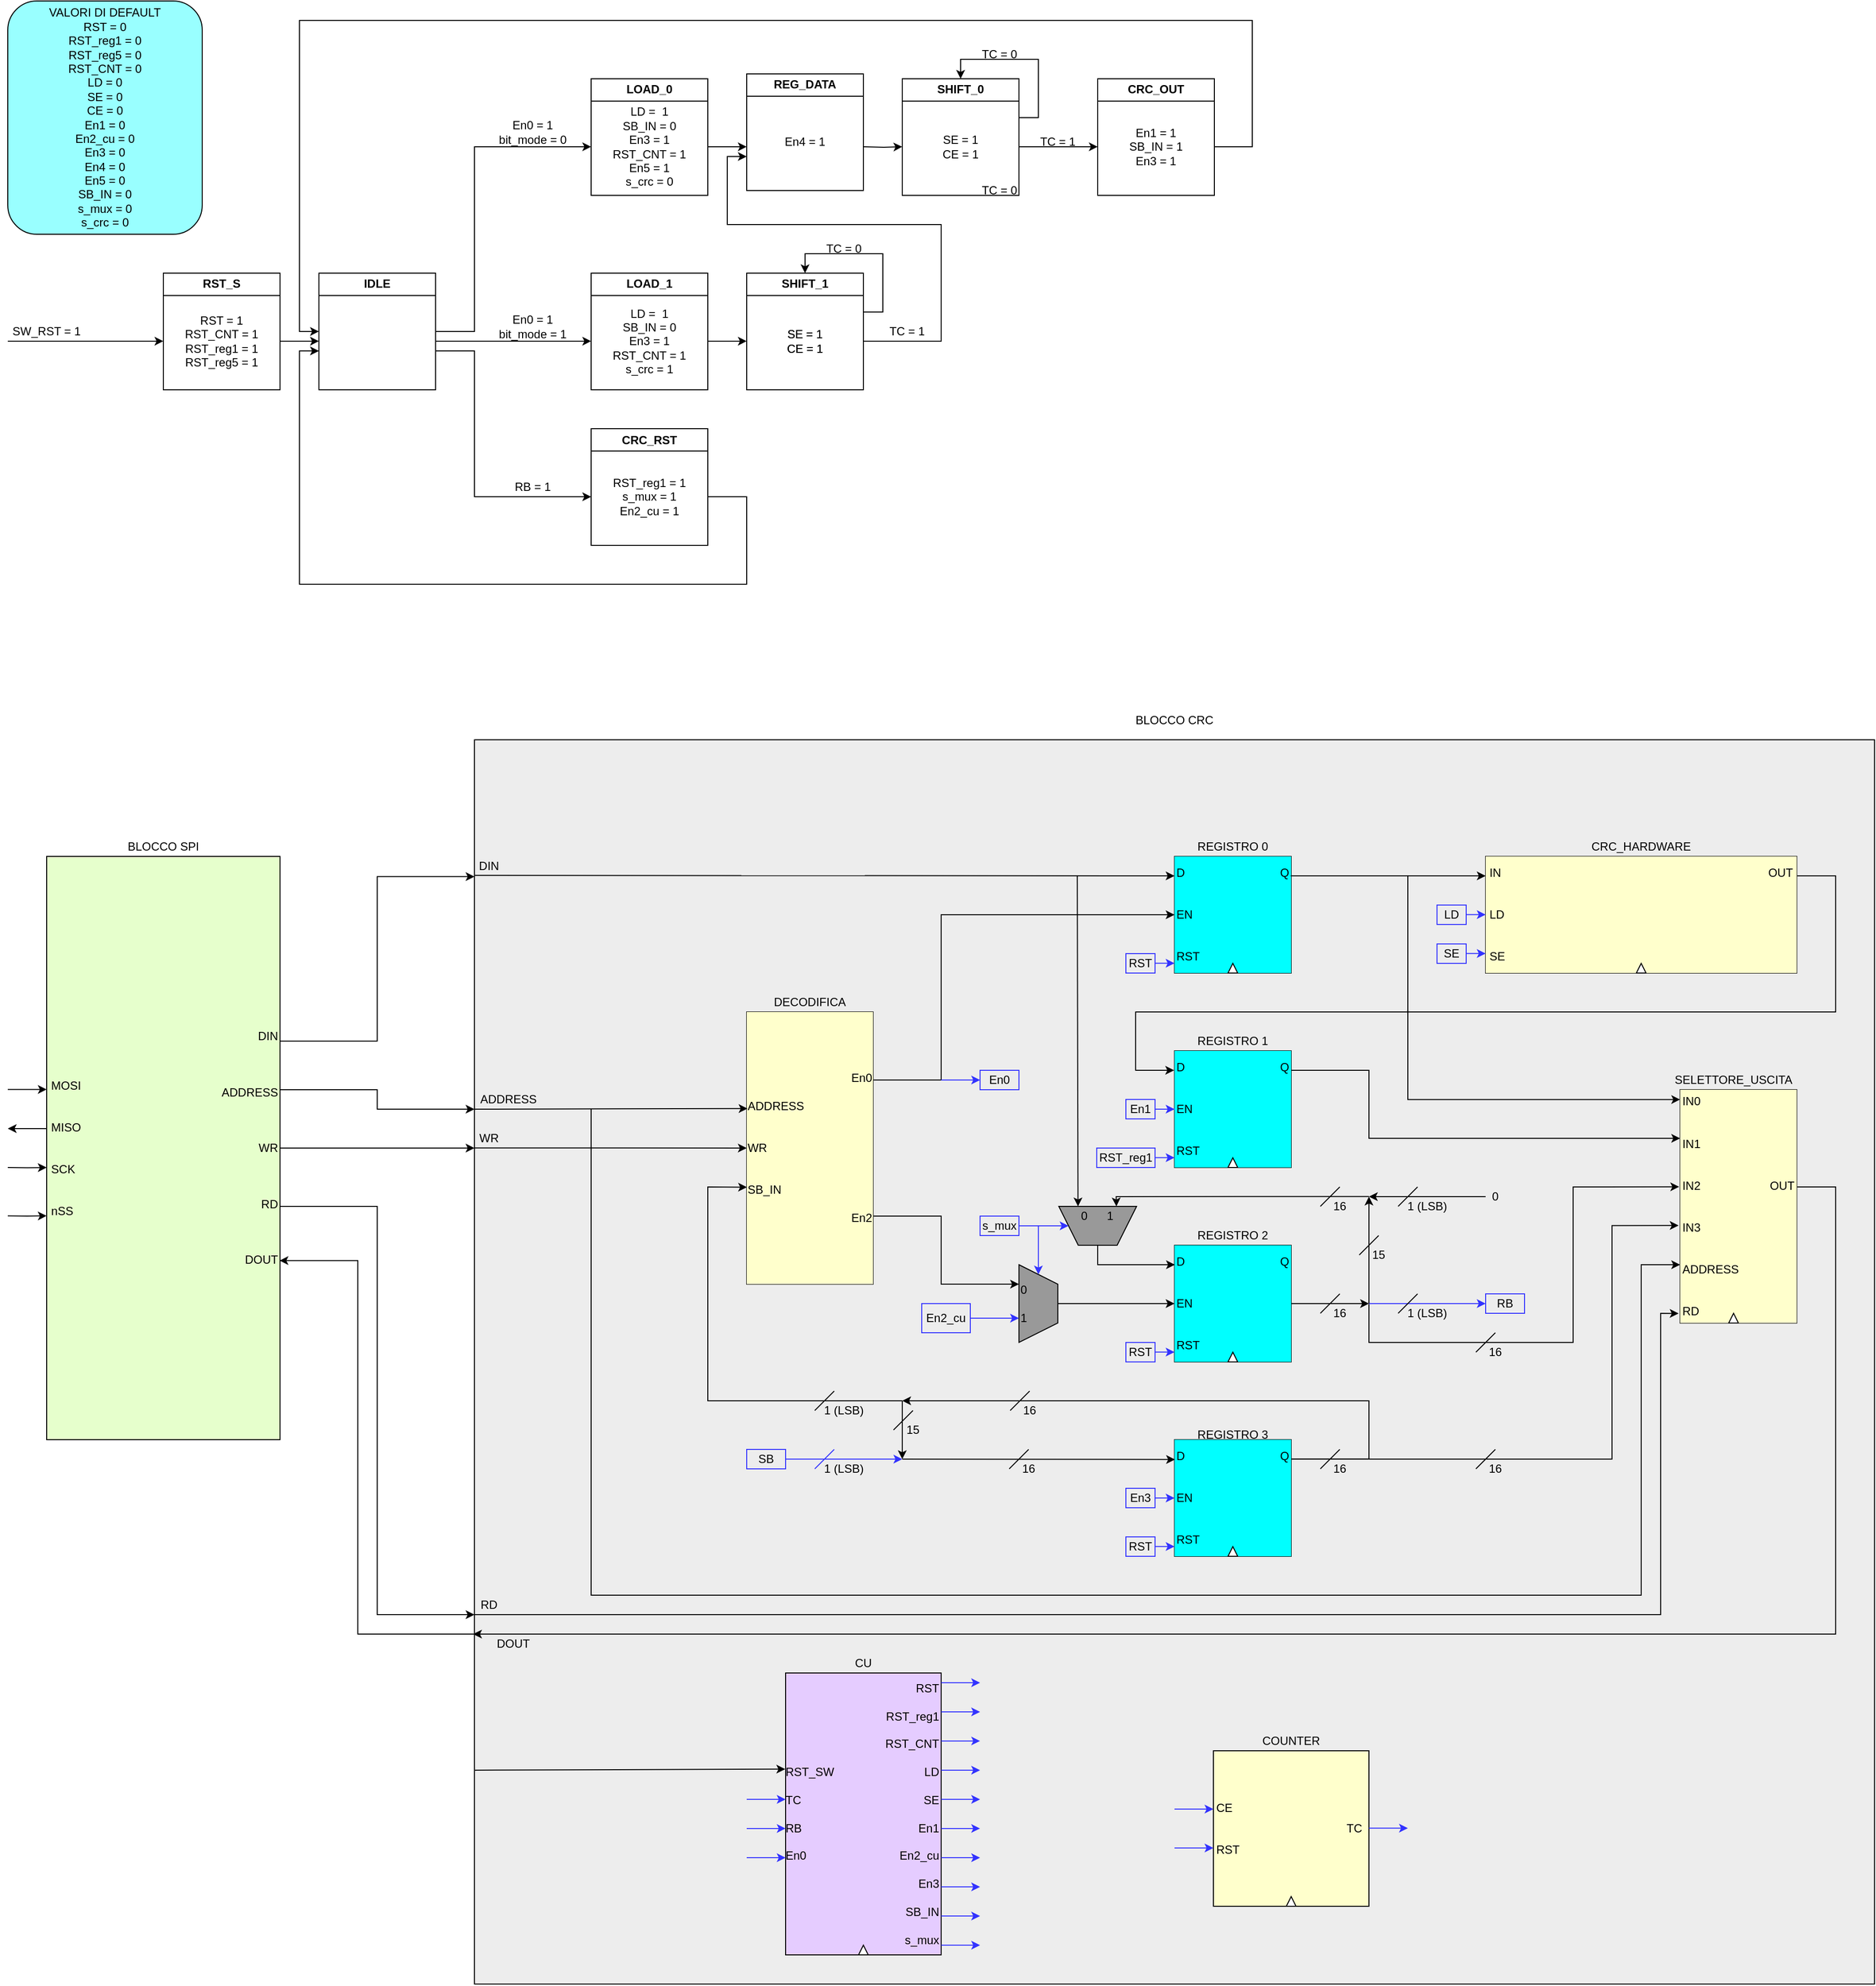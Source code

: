<mxfile version="22.1.17" type="github">
  <diagram name="Pagina-1" id="f1sffyFF8ADrPdIEwUCC">
    <mxGraphModel dx="2087" dy="2510" grid="1" gridSize="10" guides="1" tooltips="1" connect="1" arrows="1" fold="1" page="1" pageScale="1" pageWidth="2336" pageHeight="1654" math="0" shadow="0">
      <root>
        <mxCell id="0" />
        <mxCell id="1" parent="0" />
        <mxCell id="7T8Nrw3sL6te4_rMvr3A-151" value="" style="rounded=0;whiteSpace=wrap;html=1;fillColor=#EDEDED;strokeColor=#000000;" parent="1" vertex="1">
          <mxGeometry x="520" y="-880" width="1440" height="1280" as="geometry" />
        </mxCell>
        <mxCell id="7T8Nrw3sL6te4_rMvr3A-3" value="SW_RST = 1" style="text;html=1;strokeColor=none;fillColor=none;align=center;verticalAlign=middle;whiteSpace=wrap;rounded=0;" parent="1" vertex="1">
          <mxGeometry x="40" y="-1315.04" width="80" height="30" as="geometry" />
        </mxCell>
        <mxCell id="7T8Nrw3sL6te4_rMvr3A-4" value="" style="endArrow=classic;html=1;rounded=0;entryX=0;entryY=0.5;entryDx=0;entryDy=0;" parent="1" target="7T8Nrw3sL6te4_rMvr3A-6" edge="1">
          <mxGeometry width="50" height="50" relative="1" as="geometry">
            <mxPoint x="40" y="-1290.04" as="sourcePoint" />
            <mxPoint x="40.24" y="-1280.74" as="targetPoint" />
            <Array as="points">
              <mxPoint x="120" y="-1290.04" />
            </Array>
          </mxGeometry>
        </mxCell>
        <mxCell id="7T8Nrw3sL6te4_rMvr3A-5" value="RST_S" style="swimlane;whiteSpace=wrap;html=1;" parent="1" vertex="1">
          <mxGeometry x="200" y="-1360.04" width="120" height="120" as="geometry" />
        </mxCell>
        <mxCell id="7T8Nrw3sL6te4_rMvr3A-6" value="RST = 1&lt;br&gt;RST_CNT = 1&lt;br&gt;RST_reg1 = 1&lt;br&gt;RST_reg5 = 1" style="text;html=1;strokeColor=none;fillColor=none;align=center;verticalAlign=middle;whiteSpace=wrap;rounded=0;" parent="7T8Nrw3sL6te4_rMvr3A-5" vertex="1">
          <mxGeometry y="20" width="120" height="100" as="geometry" />
        </mxCell>
        <mxCell id="7T8Nrw3sL6te4_rMvr3A-9" style="edgeStyle=orthogonalEdgeStyle;rounded=0;orthogonalLoop=1;jettySize=auto;html=1;entryX=0;entryY=0.5;entryDx=0;entryDy=0;" parent="1" source="7T8Nrw3sL6te4_rMvr3A-14" target="7T8Nrw3sL6te4_rMvr3A-20" edge="1">
          <mxGeometry relative="1" as="geometry">
            <Array as="points">
              <mxPoint x="520" y="-1280" />
              <mxPoint x="520" y="-1130" />
            </Array>
          </mxGeometry>
        </mxCell>
        <mxCell id="n60EglObh9P4DY1axBTk-12" style="edgeStyle=orthogonalEdgeStyle;rounded=0;orthogonalLoop=1;jettySize=auto;html=1;entryX=0;entryY=0.5;entryDx=0;entryDy=0;" edge="1" parent="1" source="7T8Nrw3sL6te4_rMvr3A-14" target="n60EglObh9P4DY1axBTk-2">
          <mxGeometry relative="1" as="geometry">
            <Array as="points">
              <mxPoint x="510" y="-1290" />
              <mxPoint x="510" y="-1290" />
            </Array>
          </mxGeometry>
        </mxCell>
        <mxCell id="n60EglObh9P4DY1axBTk-18" style="edgeStyle=orthogonalEdgeStyle;rounded=0;orthogonalLoop=1;jettySize=auto;html=1;entryX=0;entryY=0.5;entryDx=0;entryDy=0;" edge="1" parent="1" source="7T8Nrw3sL6te4_rMvr3A-14" target="7T8Nrw3sL6te4_rMvr3A-17">
          <mxGeometry relative="1" as="geometry">
            <Array as="points">
              <mxPoint x="520" y="-1300" />
              <mxPoint x="520" y="-1490" />
            </Array>
          </mxGeometry>
        </mxCell>
        <mxCell id="7T8Nrw3sL6te4_rMvr3A-14" value="IDLE" style="swimlane;whiteSpace=wrap;html=1;" parent="1" vertex="1">
          <mxGeometry x="360" y="-1360.04" width="120" height="120" as="geometry" />
        </mxCell>
        <mxCell id="7T8Nrw3sL6te4_rMvr3A-15" value="" style="edgeStyle=orthogonalEdgeStyle;rounded=0;orthogonalLoop=1;jettySize=auto;html=1;" parent="1" source="7T8Nrw3sL6te4_rMvr3A-6" edge="1">
          <mxGeometry relative="1" as="geometry">
            <mxPoint x="360" y="-1290.04" as="targetPoint" />
          </mxGeometry>
        </mxCell>
        <mxCell id="7T8Nrw3sL6te4_rMvr3A-16" value="LOAD_0" style="swimlane;whiteSpace=wrap;html=1;" parent="1" vertex="1">
          <mxGeometry x="640" y="-1560.04" width="120" height="120" as="geometry" />
        </mxCell>
        <mxCell id="7T8Nrw3sL6te4_rMvr3A-17" value="LD =&amp;nbsp; 1&lt;br&gt;SB_IN = 0&lt;br&gt;En3 = 1&lt;br&gt;RST_CNT = 1&lt;br&gt;En5 = 1&lt;br&gt;s_crc = 0" style="text;html=1;strokeColor=none;fillColor=none;align=center;verticalAlign=middle;whiteSpace=wrap;rounded=0;" parent="7T8Nrw3sL6te4_rMvr3A-16" vertex="1">
          <mxGeometry y="20" width="120" height="100" as="geometry" />
        </mxCell>
        <mxCell id="7T8Nrw3sL6te4_rMvr3A-18" value="En0 = 1&lt;br&gt;bit_mode = 0" style="text;html=1;strokeColor=none;fillColor=none;align=center;verticalAlign=middle;whiteSpace=wrap;rounded=0;" parent="1" vertex="1">
          <mxGeometry x="540" y="-1520.04" width="80" height="30" as="geometry" />
        </mxCell>
        <mxCell id="7T8Nrw3sL6te4_rMvr3A-19" value="CRC_RST" style="swimlane;whiteSpace=wrap;html=1;" parent="1" vertex="1">
          <mxGeometry x="640" y="-1200" width="120" height="120" as="geometry" />
        </mxCell>
        <mxCell id="7T8Nrw3sL6te4_rMvr3A-20" value="RST_reg1 = 1&lt;br&gt;s_mux = 1&lt;br&gt;En2_cu = 1" style="text;html=1;strokeColor=none;fillColor=none;align=center;verticalAlign=middle;whiteSpace=wrap;rounded=0;" parent="7T8Nrw3sL6te4_rMvr3A-19" vertex="1">
          <mxGeometry y="20" width="120" height="100" as="geometry" />
        </mxCell>
        <mxCell id="7T8Nrw3sL6te4_rMvr3A-28" value="RB = 1" style="text;html=1;strokeColor=none;fillColor=none;align=center;verticalAlign=middle;whiteSpace=wrap;rounded=0;" parent="1" vertex="1">
          <mxGeometry x="550" y="-1155" width="60" height="30" as="geometry" />
        </mxCell>
        <mxCell id="7T8Nrw3sL6te4_rMvr3A-37" value="" style="edgeStyle=orthogonalEdgeStyle;rounded=0;orthogonalLoop=1;jettySize=auto;html=1;" parent="1" source="7T8Nrw3sL6te4_rMvr3A-17" edge="1">
          <mxGeometry relative="1" as="geometry">
            <mxPoint x="800" y="-1490.04" as="targetPoint" />
          </mxGeometry>
        </mxCell>
        <mxCell id="7T8Nrw3sL6te4_rMvr3A-38" value="SHIFT_0" style="swimlane;whiteSpace=wrap;html=1;" parent="1" vertex="1">
          <mxGeometry x="960" y="-1560.04" width="120" height="120" as="geometry" />
        </mxCell>
        <mxCell id="7T8Nrw3sL6te4_rMvr3A-39" style="edgeStyle=orthogonalEdgeStyle;rounded=0;orthogonalLoop=1;jettySize=auto;html=1;entryX=0.5;entryY=0;entryDx=0;entryDy=0;" parent="7T8Nrw3sL6te4_rMvr3A-38" source="7T8Nrw3sL6te4_rMvr3A-40" target="7T8Nrw3sL6te4_rMvr3A-38" edge="1">
          <mxGeometry relative="1" as="geometry">
            <Array as="points">
              <mxPoint x="140" y="40" />
              <mxPoint x="140" y="-20" />
              <mxPoint x="60" y="-20" />
            </Array>
          </mxGeometry>
        </mxCell>
        <mxCell id="7T8Nrw3sL6te4_rMvr3A-40" value="SE = 1&lt;br&gt;CE = 1" style="text;html=1;strokeColor=none;fillColor=none;align=center;verticalAlign=middle;whiteSpace=wrap;rounded=0;" parent="7T8Nrw3sL6te4_rMvr3A-38" vertex="1">
          <mxGeometry y="20" width="120" height="100" as="geometry" />
        </mxCell>
        <mxCell id="7T8Nrw3sL6te4_rMvr3A-42" value="CRC_OUT" style="swimlane;whiteSpace=wrap;html=1;" parent="1" vertex="1">
          <mxGeometry x="1161" y="-1560.04" width="120" height="120" as="geometry" />
        </mxCell>
        <mxCell id="7T8Nrw3sL6te4_rMvr3A-43" value="En1 = 1&lt;br&gt;SB_IN = 1&lt;br&gt;En3 = 1" style="text;html=1;strokeColor=none;fillColor=none;align=center;verticalAlign=middle;whiteSpace=wrap;rounded=0;" parent="7T8Nrw3sL6te4_rMvr3A-42" vertex="1">
          <mxGeometry y="20" width="120" height="100" as="geometry" />
        </mxCell>
        <mxCell id="7T8Nrw3sL6te4_rMvr3A-44" value="" style="edgeStyle=orthogonalEdgeStyle;rounded=0;orthogonalLoop=1;jettySize=auto;html=1;" parent="1" source="7T8Nrw3sL6te4_rMvr3A-40" target="7T8Nrw3sL6te4_rMvr3A-43" edge="1">
          <mxGeometry relative="1" as="geometry" />
        </mxCell>
        <mxCell id="7T8Nrw3sL6te4_rMvr3A-45" value="TC = 0" style="text;html=1;strokeColor=none;fillColor=none;align=center;verticalAlign=middle;whiteSpace=wrap;rounded=0;" parent="1" vertex="1">
          <mxGeometry x="1030" y="-1600" width="60" height="30" as="geometry" />
        </mxCell>
        <mxCell id="7T8Nrw3sL6te4_rMvr3A-46" value="TC = 1" style="text;html=1;strokeColor=none;fillColor=none;align=center;verticalAlign=middle;whiteSpace=wrap;rounded=0;" parent="1" vertex="1">
          <mxGeometry x="1090" y="-1510.04" width="60" height="30" as="geometry" />
        </mxCell>
        <mxCell id="7T8Nrw3sL6te4_rMvr3A-48" style="edgeStyle=orthogonalEdgeStyle;rounded=0;orthogonalLoop=1;jettySize=auto;html=1;entryX=0;entryY=0.5;entryDx=0;entryDy=0;" parent="1" source="7T8Nrw3sL6te4_rMvr3A-43" target="7T8Nrw3sL6te4_rMvr3A-14" edge="1">
          <mxGeometry relative="1" as="geometry">
            <mxPoint x="1170" y="-1490.04" as="targetPoint" />
            <Array as="points">
              <mxPoint x="1320" y="-1490" />
              <mxPoint x="1320" y="-1620" />
              <mxPoint x="340" y="-1620" />
              <mxPoint x="340" y="-1300" />
            </Array>
          </mxGeometry>
        </mxCell>
        <mxCell id="7T8Nrw3sL6te4_rMvr3A-61" style="edgeStyle=orthogonalEdgeStyle;rounded=0;orthogonalLoop=1;jettySize=auto;html=1;" parent="1" source="7T8Nrw3sL6te4_rMvr3A-20" edge="1">
          <mxGeometry relative="1" as="geometry">
            <mxPoint x="360" y="-1280" as="targetPoint" />
            <Array as="points">
              <mxPoint x="800" y="-1130" />
              <mxPoint x="800" y="-1040" />
              <mxPoint x="340" y="-1040" />
              <mxPoint x="340" y="-1280" />
            </Array>
          </mxGeometry>
        </mxCell>
        <mxCell id="7T8Nrw3sL6te4_rMvr3A-62" value="" style="rounded=1;whiteSpace=wrap;html=1;fillColor=#99FFFF;" parent="1" vertex="1">
          <mxGeometry x="40" y="-1640.04" width="200" height="240.04" as="geometry" />
        </mxCell>
        <mxCell id="7T8Nrw3sL6te4_rMvr3A-63" value="VALORI DI DEFAULT&lt;br&gt;RST = 0&lt;br&gt;RST_reg1 = 0&lt;br&gt;RST_reg5 = 0&lt;br&gt;RST_CNT = 0&lt;br&gt;LD = 0&lt;br&gt;SE = 0&lt;br&gt;CE = 0&lt;br&gt;En1 = 0&lt;br&gt;En2_cu = 0&lt;br&gt;En3 = 0&lt;br&gt;En4 = 0&lt;br&gt;En5 = 0&lt;br&gt;SB_IN = 0&lt;br&gt;s_mux = 0&lt;br&gt;s_crc = 0" style="text;html=1;strokeColor=none;fillColor=none;align=center;verticalAlign=middle;whiteSpace=wrap;rounded=0;" parent="1" vertex="1">
          <mxGeometry x="40" y="-1640.04" width="200" height="240.04" as="geometry" />
        </mxCell>
        <mxCell id="7T8Nrw3sL6te4_rMvr3A-65" value="BLOCCO SPI" style="text;html=1;strokeColor=none;fillColor=none;align=center;verticalAlign=middle;whiteSpace=wrap;rounded=0;" parent="1" vertex="1">
          <mxGeometry x="80" y="-780" width="240" height="20" as="geometry" />
        </mxCell>
        <mxCell id="7T8Nrw3sL6te4_rMvr3A-244" style="edgeStyle=orthogonalEdgeStyle;rounded=0;orthogonalLoop=1;jettySize=auto;html=1;entryX=0;entryY=1;entryDx=0;entryDy=0;" parent="1" source="7T8Nrw3sL6te4_rMvr3A-64" target="7T8Nrw3sL6te4_rMvr3A-233" edge="1">
          <mxGeometry relative="1" as="geometry">
            <Array as="points">
              <mxPoint x="420" y="-520" />
              <mxPoint x="420" y="-500" />
            </Array>
          </mxGeometry>
        </mxCell>
        <mxCell id="7T8Nrw3sL6te4_rMvr3A-64" value="" style="rounded=0;whiteSpace=wrap;html=1;fillColor=#E6FFCC;" parent="1" vertex="1">
          <mxGeometry x="80" y="-760" width="240" height="600" as="geometry" />
        </mxCell>
        <mxCell id="7T8Nrw3sL6te4_rMvr3A-66" value="" style="rounded=0;whiteSpace=wrap;html=1;" parent="1" vertex="1">
          <mxGeometry x="1240" y="-760" width="120" height="120" as="geometry" />
        </mxCell>
        <mxCell id="7T8Nrw3sL6te4_rMvr3A-67" value="&lt;div style=&quot;text-align: justify;&quot;&gt;&lt;span style=&quot;background-color: initial;&quot;&gt;D&lt;span style=&quot;white-space: pre;&quot;&gt;&#x9;&lt;/span&gt;&lt;span style=&quot;white-space: pre;&quot;&gt;&#x9;&lt;/span&gt;&lt;span style=&quot;white-space: pre;&quot;&gt;&#x9;&lt;span style=&quot;white-space: pre;&quot;&gt;&#x9;&lt;/span&gt;&lt;/span&gt;&lt;/span&gt;&lt;span style=&quot;background-color: initial;&quot;&gt;Q&lt;/span&gt;&lt;/div&gt;&lt;div style=&quot;text-align: justify;&quot;&gt;&lt;span style=&quot;font-size: 12px;&quot;&gt;&lt;br&gt;&lt;/span&gt;&lt;/div&gt;&lt;div style=&quot;text-align: justify;&quot;&gt;&lt;span style=&quot;font-size: 12px;&quot;&gt;&lt;br&gt;&lt;/span&gt;&lt;/div&gt;&lt;div style=&quot;text-align: justify;&quot;&gt;&lt;span style=&quot;background-color: initial;&quot;&gt;EN&lt;/span&gt;&lt;/div&gt;&lt;div style=&quot;text-align: justify;&quot;&gt;&lt;span style=&quot;font-size: 12px;&quot;&gt;&lt;br&gt;&lt;/span&gt;&lt;/div&gt;&lt;div style=&quot;text-align: justify;&quot;&gt;&lt;span style=&quot;font-size: 12px;&quot;&gt;&lt;br&gt;&lt;/span&gt;&lt;/div&gt;&lt;div style=&quot;text-align: justify;&quot;&gt;&lt;span style=&quot;background-color: initial;&quot;&gt;RST&lt;/span&gt;&lt;/div&gt;" style="text;html=1;strokeColor=none;fillColor=#00FFFF;align=center;verticalAlign=middle;whiteSpace=wrap;rounded=0;" parent="1" vertex="1">
          <mxGeometry x="1240" y="-760" width="120" height="120" as="geometry" />
        </mxCell>
        <mxCell id="7T8Nrw3sL6te4_rMvr3A-68" value="REGISTRO 0" style="text;html=1;strokeColor=none;fillColor=none;align=center;verticalAlign=middle;whiteSpace=wrap;rounded=0;" parent="1" vertex="1">
          <mxGeometry x="1240" y="-780" width="120" height="20" as="geometry" />
        </mxCell>
        <mxCell id="7T8Nrw3sL6te4_rMvr3A-69" value="" style="triangle;whiteSpace=wrap;html=1;rotation=-90;" parent="1" vertex="1">
          <mxGeometry x="1295" y="-650" width="10" height="10" as="geometry" />
        </mxCell>
        <mxCell id="7T8Nrw3sL6te4_rMvr3A-70" value="" style="rounded=0;whiteSpace=wrap;html=1;" parent="1" vertex="1">
          <mxGeometry x="1240" y="-560" width="120" height="120" as="geometry" />
        </mxCell>
        <mxCell id="7T8Nrw3sL6te4_rMvr3A-71" value="&lt;div style=&quot;text-align: justify;&quot;&gt;&lt;span style=&quot;background-color: initial;&quot;&gt;D&lt;span style=&quot;white-space: pre;&quot;&gt;&#x9;&lt;/span&gt;&lt;span style=&quot;white-space: pre;&quot;&gt;&#x9;&lt;/span&gt;&lt;span style=&quot;white-space: pre;&quot;&gt;&#x9;&lt;span style=&quot;white-space: pre;&quot;&gt;&#x9;&lt;/span&gt;&lt;/span&gt;&lt;/span&gt;&lt;span style=&quot;background-color: initial;&quot;&gt;Q&lt;/span&gt;&lt;/div&gt;&lt;div style=&quot;text-align: justify;&quot;&gt;&lt;span style=&quot;font-size: 12px;&quot;&gt;&lt;br&gt;&lt;/span&gt;&lt;/div&gt;&lt;div style=&quot;text-align: justify;&quot;&gt;&lt;span style=&quot;font-size: 12px;&quot;&gt;&lt;br&gt;&lt;/span&gt;&lt;/div&gt;&lt;div style=&quot;text-align: justify;&quot;&gt;&lt;span style=&quot;background-color: initial;&quot;&gt;EN&lt;/span&gt;&lt;/div&gt;&lt;div style=&quot;text-align: justify;&quot;&gt;&lt;span style=&quot;font-size: 12px;&quot;&gt;&lt;br&gt;&lt;/span&gt;&lt;/div&gt;&lt;div style=&quot;text-align: justify;&quot;&gt;&lt;span style=&quot;font-size: 12px;&quot;&gt;&lt;br&gt;&lt;/span&gt;&lt;/div&gt;&lt;div style=&quot;text-align: justify;&quot;&gt;&lt;span style=&quot;background-color: initial;&quot;&gt;RST&lt;/span&gt;&lt;/div&gt;" style="text;html=1;strokeColor=none;fillColor=#00FFFF;align=center;verticalAlign=middle;whiteSpace=wrap;rounded=0;" parent="1" vertex="1">
          <mxGeometry x="1240" y="-560" width="120" height="120" as="geometry" />
        </mxCell>
        <mxCell id="7T8Nrw3sL6te4_rMvr3A-72" value="REGISTRO 1" style="text;html=1;strokeColor=none;fillColor=none;align=center;verticalAlign=middle;whiteSpace=wrap;rounded=0;" parent="1" vertex="1">
          <mxGeometry x="1240" y="-580" width="120" height="20" as="geometry" />
        </mxCell>
        <mxCell id="7T8Nrw3sL6te4_rMvr3A-73" value="" style="triangle;whiteSpace=wrap;html=1;rotation=-90;" parent="1" vertex="1">
          <mxGeometry x="1295" y="-450" width="10" height="10" as="geometry" />
        </mxCell>
        <mxCell id="7T8Nrw3sL6te4_rMvr3A-74" value="" style="rounded=0;whiteSpace=wrap;html=1;" parent="1" vertex="1">
          <mxGeometry x="1240" y="-360" width="120" height="120" as="geometry" />
        </mxCell>
        <mxCell id="7T8Nrw3sL6te4_rMvr3A-117" style="edgeStyle=orthogonalEdgeStyle;rounded=0;orthogonalLoop=1;jettySize=auto;html=1;entryX=1;entryY=0;entryDx=0;entryDy=0;" parent="1" source="7T8Nrw3sL6te4_rMvr3A-75" target="7T8Nrw3sL6te4_rMvr3A-104" edge="1">
          <mxGeometry relative="1" as="geometry">
            <Array as="points">
              <mxPoint x="1410" y="-300" />
              <mxPoint x="1410" y="-300" />
            </Array>
          </mxGeometry>
        </mxCell>
        <mxCell id="7T8Nrw3sL6te4_rMvr3A-75" value="&lt;div style=&quot;text-align: justify;&quot;&gt;&lt;span style=&quot;background-color: initial;&quot;&gt;D&lt;span style=&quot;white-space: pre;&quot;&gt;&#x9;&lt;/span&gt;&lt;span style=&quot;white-space: pre;&quot;&gt;&#x9;&lt;/span&gt;&lt;span style=&quot;white-space: pre;&quot;&gt;&#x9;&lt;span style=&quot;white-space: pre;&quot;&gt;&#x9;&lt;/span&gt;&lt;/span&gt;&lt;/span&gt;&lt;span style=&quot;background-color: initial;&quot;&gt;Q&lt;/span&gt;&lt;/div&gt;&lt;div style=&quot;text-align: justify;&quot;&gt;&lt;span style=&quot;font-size: 12px;&quot;&gt;&lt;br&gt;&lt;/span&gt;&lt;/div&gt;&lt;div style=&quot;text-align: justify;&quot;&gt;&lt;span style=&quot;font-size: 12px;&quot;&gt;&lt;br&gt;&lt;/span&gt;&lt;/div&gt;&lt;div style=&quot;text-align: justify;&quot;&gt;&lt;span style=&quot;background-color: initial;&quot;&gt;EN&lt;/span&gt;&lt;/div&gt;&lt;div style=&quot;text-align: justify;&quot;&gt;&lt;span style=&quot;font-size: 12px;&quot;&gt;&lt;br&gt;&lt;/span&gt;&lt;/div&gt;&lt;div style=&quot;text-align: justify;&quot;&gt;&lt;span style=&quot;font-size: 12px;&quot;&gt;&lt;br&gt;&lt;/span&gt;&lt;/div&gt;&lt;div style=&quot;text-align: justify;&quot;&gt;&lt;span style=&quot;background-color: initial;&quot;&gt;RST&lt;/span&gt;&lt;/div&gt;" style="text;html=1;strokeColor=none;fillColor=#00FFFF;align=center;verticalAlign=middle;whiteSpace=wrap;rounded=0;" parent="1" vertex="1">
          <mxGeometry x="1240" y="-360" width="120" height="120" as="geometry" />
        </mxCell>
        <mxCell id="7T8Nrw3sL6te4_rMvr3A-76" value="REGISTRO 2" style="text;html=1;strokeColor=none;fillColor=none;align=center;verticalAlign=middle;whiteSpace=wrap;rounded=0;" parent="1" vertex="1">
          <mxGeometry x="1240" y="-380" width="120" height="20" as="geometry" />
        </mxCell>
        <mxCell id="7T8Nrw3sL6te4_rMvr3A-77" value="" style="triangle;whiteSpace=wrap;html=1;rotation=-90;" parent="1" vertex="1">
          <mxGeometry x="1295" y="-250" width="10" height="10" as="geometry" />
        </mxCell>
        <mxCell id="7T8Nrw3sL6te4_rMvr3A-78" value="" style="rounded=0;whiteSpace=wrap;html=1;" parent="1" vertex="1">
          <mxGeometry x="1240" y="-160" width="120" height="120" as="geometry" />
        </mxCell>
        <mxCell id="7T8Nrw3sL6te4_rMvr3A-116" style="edgeStyle=orthogonalEdgeStyle;rounded=0;orthogonalLoop=1;jettySize=auto;html=1;exitX=1;exitY=0.166;exitDx=0;exitDy=0;exitPerimeter=0;" parent="1" source="7T8Nrw3sL6te4_rMvr3A-79" edge="1">
          <mxGeometry relative="1" as="geometry">
            <mxPoint x="960" y="-200" as="targetPoint" />
            <mxPoint x="1560" y="-140" as="sourcePoint" />
            <Array as="points">
              <mxPoint x="1440" y="-140" />
              <mxPoint x="1440" y="-200" />
            </Array>
          </mxGeometry>
        </mxCell>
        <mxCell id="7T8Nrw3sL6te4_rMvr3A-146" style="edgeStyle=orthogonalEdgeStyle;rounded=0;orthogonalLoop=1;jettySize=auto;html=1;entryX=-0.013;entryY=0.582;entryDx=0;entryDy=0;entryPerimeter=0;" parent="1" source="7T8Nrw3sL6te4_rMvr3A-79" target="7T8Nrw3sL6te4_rMvr3A-138" edge="1">
          <mxGeometry relative="1" as="geometry">
            <Array as="points">
              <mxPoint x="1690" y="-140" />
              <mxPoint x="1690" y="-380" />
            </Array>
          </mxGeometry>
        </mxCell>
        <mxCell id="7T8Nrw3sL6te4_rMvr3A-79" value="&lt;div style=&quot;text-align: justify;&quot;&gt;&lt;span style=&quot;background-color: initial;&quot;&gt;D&lt;span style=&quot;white-space: pre;&quot;&gt;&#x9;&lt;/span&gt;&lt;span style=&quot;white-space: pre;&quot;&gt;&#x9;&lt;/span&gt;&lt;span style=&quot;white-space: pre;&quot;&gt;&#x9;&lt;span style=&quot;white-space: pre;&quot;&gt;&#x9;&lt;/span&gt;&lt;/span&gt;&lt;/span&gt;&lt;span style=&quot;background-color: initial;&quot;&gt;Q&lt;/span&gt;&lt;/div&gt;&lt;div style=&quot;text-align: justify;&quot;&gt;&lt;span style=&quot;font-size: 12px;&quot;&gt;&lt;br&gt;&lt;/span&gt;&lt;/div&gt;&lt;div style=&quot;text-align: justify;&quot;&gt;&lt;span style=&quot;font-size: 12px;&quot;&gt;&lt;br&gt;&lt;/span&gt;&lt;/div&gt;&lt;div style=&quot;text-align: justify;&quot;&gt;&lt;span style=&quot;background-color: initial;&quot;&gt;EN&lt;/span&gt;&lt;/div&gt;&lt;div style=&quot;text-align: justify;&quot;&gt;&lt;span style=&quot;font-size: 12px;&quot;&gt;&lt;br&gt;&lt;/span&gt;&lt;/div&gt;&lt;div style=&quot;text-align: justify;&quot;&gt;&lt;span style=&quot;font-size: 12px;&quot;&gt;&lt;br&gt;&lt;/span&gt;&lt;/div&gt;&lt;div style=&quot;text-align: justify;&quot;&gt;&lt;span style=&quot;background-color: initial;&quot;&gt;RST&lt;/span&gt;&lt;/div&gt;" style="text;html=1;strokeColor=none;fillColor=#00FFFF;align=center;verticalAlign=middle;whiteSpace=wrap;rounded=0;" parent="1" vertex="1">
          <mxGeometry x="1240" y="-160" width="120" height="120" as="geometry" />
        </mxCell>
        <mxCell id="7T8Nrw3sL6te4_rMvr3A-80" value="REGISTRO 3" style="text;html=1;strokeColor=none;fillColor=none;align=center;verticalAlign=middle;whiteSpace=wrap;rounded=0;" parent="1" vertex="1">
          <mxGeometry x="1240" y="-180" width="120" height="30" as="geometry" />
        </mxCell>
        <mxCell id="7T8Nrw3sL6te4_rMvr3A-81" value="" style="triangle;whiteSpace=wrap;html=1;rotation=-90;" parent="1" vertex="1">
          <mxGeometry x="1295" y="-50" width="10" height="10" as="geometry" />
        </mxCell>
        <mxCell id="7T8Nrw3sL6te4_rMvr3A-82" value="" style="rounded=0;whiteSpace=wrap;html=1;" parent="1" vertex="1">
          <mxGeometry x="800" y="-600" width="130" height="280" as="geometry" />
        </mxCell>
        <mxCell id="7T8Nrw3sL6te4_rMvr3A-86" style="edgeStyle=orthogonalEdgeStyle;rounded=0;orthogonalLoop=1;jettySize=auto;html=1;entryX=0;entryY=0.25;entryDx=0;entryDy=0;" parent="1" source="7T8Nrw3sL6te4_rMvr3A-83" target="7T8Nrw3sL6te4_rMvr3A-89" edge="1">
          <mxGeometry relative="1" as="geometry">
            <mxPoint x="1080" y="-300" as="targetPoint" />
            <Array as="points">
              <mxPoint x="1000" y="-390" />
              <mxPoint x="1000" y="-320" />
            </Array>
          </mxGeometry>
        </mxCell>
        <mxCell id="7T8Nrw3sL6te4_rMvr3A-83" value="&lt;div style=&quot;text-align: justify;&quot;&gt;&lt;span style=&quot;background-color: initial;&quot;&gt;&lt;span style=&quot;white-space: pre;&quot;&gt;&#x9;&lt;/span&gt;&lt;span style=&quot;white-space: pre;&quot;&gt;&#x9;&lt;/span&gt;&lt;span style=&quot;white-space: pre;&quot;&gt;&#x9;&lt;/span&gt;&lt;span style=&quot;white-space: pre;&quot;&gt;&#x9;&lt;/span&gt;En0&lt;/span&gt;&lt;/div&gt;&lt;div style=&quot;text-align: justify;&quot;&gt;&lt;span style=&quot;font-size: 12px;&quot;&gt;&lt;br&gt;&lt;/span&gt;&lt;/div&gt;&lt;div style=&quot;text-align: justify;&quot;&gt;&lt;span style=&quot;background-color: initial;&quot;&gt;ADDRESS&lt;/span&gt;&lt;/div&gt;&lt;div style=&quot;text-align: justify;&quot;&gt;&lt;span style=&quot;font-size: 12px;&quot;&gt;&lt;br&gt;&lt;/span&gt;&lt;/div&gt;&lt;div style=&quot;text-align: justify;&quot;&gt;&lt;span style=&quot;font-size: 12px;&quot;&gt;&lt;br&gt;&lt;/span&gt;&lt;/div&gt;&lt;div style=&quot;text-align: justify;&quot;&gt;&lt;span style=&quot;background-color: initial;&quot;&gt;WR&lt;/span&gt;&lt;/div&gt;&lt;div style=&quot;text-align: justify;&quot;&gt;&lt;span style=&quot;font-size: 12px;&quot;&gt;&lt;br&gt;&lt;/span&gt;&lt;/div&gt;&lt;div style=&quot;text-align: justify;&quot;&gt;&lt;span style=&quot;font-size: 12px;&quot;&gt;&lt;br&gt;&lt;/span&gt;&lt;/div&gt;&lt;div style=&quot;text-align: justify;&quot;&gt;&lt;span style=&quot;background-color: initial;&quot;&gt;SB_IN&lt;/span&gt;&lt;/div&gt;&lt;div style=&quot;text-align: justify;&quot;&gt;&lt;span style=&quot;font-size: 12px;&quot;&gt;&lt;br&gt;&lt;/span&gt;&lt;/div&gt;&lt;div style=&quot;text-align: justify;&quot;&gt;&lt;span style=&quot;background-color: initial; white-space: pre;&quot;&gt;&#x9;&lt;/span&gt;&lt;span style=&quot;background-color: initial; white-space: pre;&quot;&gt;&#x9;&lt;/span&gt;&lt;span style=&quot;background-color: initial; white-space: pre;&quot;&gt;&#x9;&lt;/span&gt;&lt;span style=&quot;background-color: initial; white-space: pre;&quot;&gt;&#x9;&lt;/span&gt;&lt;span style=&quot;background-color: initial;&quot;&gt;En2&lt;/span&gt;&lt;/div&gt;" style="text;html=1;strokeColor=none;fillColor=#FFFFCC;align=center;verticalAlign=middle;whiteSpace=wrap;rounded=0;" parent="1" vertex="1">
          <mxGeometry x="800" y="-600" width="130" height="280" as="geometry" />
        </mxCell>
        <mxCell id="7T8Nrw3sL6te4_rMvr3A-84" value="DECODIFICA" style="text;html=1;strokeColor=none;fillColor=none;align=center;verticalAlign=middle;whiteSpace=wrap;rounded=0;" parent="1" vertex="1">
          <mxGeometry x="800" y="-620" width="130" height="20" as="geometry" />
        </mxCell>
        <mxCell id="7T8Nrw3sL6te4_rMvr3A-85" style="edgeStyle=orthogonalEdgeStyle;rounded=0;orthogonalLoop=1;jettySize=auto;html=1;entryX=0;entryY=0.5;entryDx=0;entryDy=0;" parent="1" source="7T8Nrw3sL6te4_rMvr3A-83" target="7T8Nrw3sL6te4_rMvr3A-67" edge="1">
          <mxGeometry relative="1" as="geometry">
            <Array as="points">
              <mxPoint x="1000" y="-530" />
              <mxPoint x="1000" y="-700" />
            </Array>
          </mxGeometry>
        </mxCell>
        <mxCell id="7T8Nrw3sL6te4_rMvr3A-90" style="edgeStyle=orthogonalEdgeStyle;rounded=0;orthogonalLoop=1;jettySize=auto;html=1;entryX=0;entryY=0.5;entryDx=0;entryDy=0;" parent="1" source="7T8Nrw3sL6te4_rMvr3A-88" target="7T8Nrw3sL6te4_rMvr3A-75" edge="1">
          <mxGeometry relative="1" as="geometry" />
        </mxCell>
        <mxCell id="7T8Nrw3sL6te4_rMvr3A-88" value="" style="shape=trapezoid;perimeter=trapezoidPerimeter;whiteSpace=wrap;html=1;fixedSize=1;rotation=90;fillColor=#999999;" parent="1" vertex="1">
          <mxGeometry x="1060" y="-320" width="80" height="40" as="geometry" />
        </mxCell>
        <mxCell id="7T8Nrw3sL6te4_rMvr3A-89" value="&lt;div style=&quot;text-align: justify;&quot;&gt;&lt;span style=&quot;background-color: initial;&quot;&gt;0&lt;/span&gt;&lt;/div&gt;&lt;div style=&quot;text-align: justify;&quot;&gt;&lt;span style=&quot;font-size: 12px;&quot;&gt;&lt;br&gt;&lt;/span&gt;&lt;/div&gt;&lt;div style=&quot;text-align: justify;&quot;&gt;&lt;span style=&quot;background-color: initial;&quot;&gt;1&lt;/span&gt;&lt;/div&gt;" style="text;html=1;strokeColor=none;fillColor=none;align=center;verticalAlign=middle;whiteSpace=wrap;rounded=0;" parent="1" vertex="1">
          <mxGeometry x="1080" y="-340" width="10" height="80" as="geometry" />
        </mxCell>
        <mxCell id="7T8Nrw3sL6te4_rMvr3A-91" value="" style="shape=trapezoid;perimeter=trapezoidPerimeter;whiteSpace=wrap;html=1;fixedSize=1;rotation=-180;fillColor=#999999;" parent="1" vertex="1">
          <mxGeometry x="1121" y="-400" width="80" height="40" as="geometry" />
        </mxCell>
        <mxCell id="7T8Nrw3sL6te4_rMvr3A-94" value="0&lt;span style=&quot;white-space: pre;&quot;&gt;&#x9;&lt;/span&gt;1" style="text;html=1;strokeColor=none;fillColor=none;align=center;verticalAlign=middle;whiteSpace=wrap;rounded=0;" parent="1" vertex="1">
          <mxGeometry x="1121" y="-400" width="79" height="20" as="geometry" />
        </mxCell>
        <mxCell id="7T8Nrw3sL6te4_rMvr3A-95" style="edgeStyle=orthogonalEdgeStyle;rounded=0;orthogonalLoop=1;jettySize=auto;html=1;entryX=0.003;entryY=0.169;entryDx=0;entryDy=0;entryPerimeter=0;" parent="1" source="7T8Nrw3sL6te4_rMvr3A-91" target="7T8Nrw3sL6te4_rMvr3A-75" edge="1">
          <mxGeometry relative="1" as="geometry">
            <Array as="points">
              <mxPoint x="1161" y="-340" />
              <mxPoint x="1240" y="-340" />
            </Array>
          </mxGeometry>
        </mxCell>
        <mxCell id="7T8Nrw3sL6te4_rMvr3A-96" value="" style="rounded=0;whiteSpace=wrap;html=1;" parent="1" vertex="1">
          <mxGeometry x="1560" y="-760" width="320" height="120" as="geometry" />
        </mxCell>
        <mxCell id="7T8Nrw3sL6te4_rMvr3A-97" value="CRC_HARDWARE" style="text;html=1;strokeColor=none;fillColor=none;align=center;verticalAlign=middle;whiteSpace=wrap;rounded=0;" parent="1" vertex="1">
          <mxGeometry x="1560" y="-780" width="320" height="20" as="geometry" />
        </mxCell>
        <mxCell id="7T8Nrw3sL6te4_rMvr3A-98" value="&lt;div style=&quot;text-align: justify;&quot;&gt;&lt;span style=&quot;background-color: initial;&quot;&gt;IN&lt;span style=&quot;white-space: pre;&quot;&gt;&#x9;&lt;/span&gt;&lt;span style=&quot;white-space: pre;&quot;&gt;&#x9;&lt;/span&gt;&lt;span style=&quot;white-space: pre;&quot;&gt;&#x9;&lt;/span&gt;&lt;span style=&quot;white-space: pre;&quot;&gt;&#x9;&lt;/span&gt;&lt;span style=&quot;white-space: pre;&quot;&gt;&#x9;&lt;/span&gt;&lt;span style=&quot;white-space: pre;&quot;&gt;&#x9;&lt;/span&gt;&lt;span style=&quot;white-space: pre;&quot;&gt;&#x9;&lt;/span&gt;&lt;span style=&quot;white-space: pre;&quot;&gt;&#x9;&lt;/span&gt;&lt;span style=&quot;white-space: pre;&quot;&gt;&#x9;&lt;/span&gt;&lt;span style=&quot;white-space: pre;&quot;&gt;&#x9;&amp;nbsp;&lt;/span&gt;&amp;nbsp; &amp;nbsp; &amp;nbsp;OUT&lt;/span&gt;&lt;/div&gt;&lt;div style=&quot;text-align: justify;&quot;&gt;&lt;span style=&quot;background-color: initial;&quot;&gt;&lt;br&gt;&lt;/span&gt;&lt;/div&gt;&lt;div style=&quot;text-align: justify;&quot;&gt;&lt;span style=&quot;background-color: initial;&quot;&gt;&lt;br&gt;&lt;/span&gt;&lt;/div&gt;&lt;div style=&quot;text-align: justify;&quot;&gt;&lt;span style=&quot;background-color: initial;&quot;&gt;LD&lt;/span&gt;&lt;/div&gt;&lt;div style=&quot;text-align: justify;&quot;&gt;&lt;span style=&quot;background-color: initial;&quot;&gt;&lt;br&gt;&lt;/span&gt;&lt;/div&gt;&lt;div style=&quot;text-align: justify;&quot;&gt;&lt;span style=&quot;background-color: initial;&quot;&gt;&lt;br&gt;&lt;/span&gt;&lt;/div&gt;&lt;div style=&quot;text-align: justify;&quot;&gt;&lt;span style=&quot;background-color: initial;&quot;&gt;SE&lt;/span&gt;&lt;/div&gt;" style="text;html=1;strokeColor=none;fillColor=#FFFFCC;align=center;verticalAlign=middle;whiteSpace=wrap;rounded=0;" parent="1" vertex="1">
          <mxGeometry x="1560" y="-760" width="320" height="120" as="geometry" />
        </mxCell>
        <mxCell id="7T8Nrw3sL6te4_rMvr3A-99" value="" style="triangle;whiteSpace=wrap;html=1;rotation=-90;" parent="1" vertex="1">
          <mxGeometry x="1715" y="-650" width="10" height="10" as="geometry" />
        </mxCell>
        <mxCell id="7T8Nrw3sL6te4_rMvr3A-100" style="edgeStyle=orthogonalEdgeStyle;rounded=0;orthogonalLoop=1;jettySize=auto;html=1;entryX=0;entryY=0.167;entryDx=0;entryDy=0;entryPerimeter=0;" parent="1" source="7T8Nrw3sL6te4_rMvr3A-67" target="7T8Nrw3sL6te4_rMvr3A-98" edge="1">
          <mxGeometry relative="1" as="geometry">
            <Array as="points">
              <mxPoint x="1410" y="-740" />
              <mxPoint x="1410" y="-740" />
            </Array>
          </mxGeometry>
        </mxCell>
        <mxCell id="7T8Nrw3sL6te4_rMvr3A-101" style="edgeStyle=orthogonalEdgeStyle;rounded=0;orthogonalLoop=1;jettySize=auto;html=1;entryX=-0.003;entryY=0.163;entryDx=0;entryDy=0;entryPerimeter=0;" parent="1" source="7T8Nrw3sL6te4_rMvr3A-98" target="7T8Nrw3sL6te4_rMvr3A-71" edge="1">
          <mxGeometry relative="1" as="geometry">
            <Array as="points">
              <mxPoint x="1920" y="-740" />
              <mxPoint x="1920" y="-600" />
              <mxPoint x="1200" y="-600" />
              <mxPoint x="1200" y="-540" />
              <mxPoint x="1240" y="-540" />
            </Array>
          </mxGeometry>
        </mxCell>
        <mxCell id="7T8Nrw3sL6te4_rMvr3A-103" value="" style="endArrow=none;html=1;rounded=0;" parent="1" edge="1">
          <mxGeometry width="50" height="50" relative="1" as="geometry">
            <mxPoint x="1390" y="-290" as="sourcePoint" />
            <mxPoint x="1410" y="-310" as="targetPoint" />
          </mxGeometry>
        </mxCell>
        <mxCell id="7T8Nrw3sL6te4_rMvr3A-104" value="16&lt;br&gt;" style="text;html=1;strokeColor=none;fillColor=none;align=center;verticalAlign=middle;whiteSpace=wrap;rounded=0;" parent="1" vertex="1">
          <mxGeometry x="1380" y="-300" width="60" height="20" as="geometry" />
        </mxCell>
        <mxCell id="7T8Nrw3sL6te4_rMvr3A-105" value="" style="endArrow=none;html=1;rounded=0;" parent="1" edge="1">
          <mxGeometry width="50" height="50" relative="1" as="geometry">
            <mxPoint x="1390" y="-400" as="sourcePoint" />
            <mxPoint x="1410" y="-420" as="targetPoint" />
          </mxGeometry>
        </mxCell>
        <mxCell id="7T8Nrw3sL6te4_rMvr3A-106" value="16&lt;br&gt;" style="text;html=1;strokeColor=none;fillColor=none;align=center;verticalAlign=middle;whiteSpace=wrap;rounded=0;" parent="1" vertex="1">
          <mxGeometry x="1380" y="-410" width="60" height="20" as="geometry" />
        </mxCell>
        <mxCell id="7T8Nrw3sL6te4_rMvr3A-107" value="" style="endArrow=classic;html=1;rounded=0;strokeColor=#3333FF;" parent="1" edge="1">
          <mxGeometry width="50" height="50" relative="1" as="geometry">
            <mxPoint x="1440" y="-300" as="sourcePoint" />
            <mxPoint x="1560" y="-300" as="targetPoint" />
          </mxGeometry>
        </mxCell>
        <mxCell id="7T8Nrw3sL6te4_rMvr3A-108" value="" style="endArrow=none;html=1;rounded=0;" parent="1" edge="1">
          <mxGeometry width="50" height="50" relative="1" as="geometry">
            <mxPoint x="1430" y="-350" as="sourcePoint" />
            <mxPoint x="1450" y="-370" as="targetPoint" />
          </mxGeometry>
        </mxCell>
        <mxCell id="7T8Nrw3sL6te4_rMvr3A-109" value="15" style="text;html=1;strokeColor=none;fillColor=none;align=center;verticalAlign=middle;whiteSpace=wrap;rounded=0;" parent="1" vertex="1">
          <mxGeometry x="1420" y="-360" width="60" height="20" as="geometry" />
        </mxCell>
        <mxCell id="7T8Nrw3sL6te4_rMvr3A-110" value="" style="endArrow=none;html=1;rounded=0;" parent="1" edge="1">
          <mxGeometry width="50" height="50" relative="1" as="geometry">
            <mxPoint x="1470" y="-290" as="sourcePoint" />
            <mxPoint x="1490" y="-310" as="targetPoint" />
          </mxGeometry>
        </mxCell>
        <mxCell id="7T8Nrw3sL6te4_rMvr3A-111" value="1 (LSB)" style="text;html=1;strokeColor=none;fillColor=none;align=center;verticalAlign=middle;whiteSpace=wrap;rounded=0;" parent="1" vertex="1">
          <mxGeometry x="1470" y="-300" width="60" height="20" as="geometry" />
        </mxCell>
        <mxCell id="7T8Nrw3sL6te4_rMvr3A-112" value="" style="endArrow=none;html=1;rounded=0;" parent="1" edge="1">
          <mxGeometry width="50" height="50" relative="1" as="geometry">
            <mxPoint x="1470" y="-400" as="sourcePoint" />
            <mxPoint x="1490" y="-420" as="targetPoint" />
          </mxGeometry>
        </mxCell>
        <mxCell id="7T8Nrw3sL6te4_rMvr3A-113" value="1 (LSB)" style="text;html=1;strokeColor=none;fillColor=none;align=center;verticalAlign=middle;whiteSpace=wrap;rounded=0;" parent="1" vertex="1">
          <mxGeometry x="1470" y="-410" width="60" height="20" as="geometry" />
        </mxCell>
        <mxCell id="7T8Nrw3sL6te4_rMvr3A-114" value="" style="endArrow=classic;html=1;rounded=0;entryX=1;entryY=0;entryDx=0;entryDy=0;" parent="1" target="7T8Nrw3sL6te4_rMvr3A-106" edge="1">
          <mxGeometry width="50" height="50" relative="1" as="geometry">
            <mxPoint x="1560" y="-410" as="sourcePoint" />
            <mxPoint x="1610" y="-460" as="targetPoint" />
          </mxGeometry>
        </mxCell>
        <mxCell id="7T8Nrw3sL6te4_rMvr3A-115" value="0" style="text;html=1;strokeColor=none;fillColor=none;align=center;verticalAlign=middle;whiteSpace=wrap;rounded=0;" parent="1" vertex="1">
          <mxGeometry x="1560" y="-420" width="20" height="20" as="geometry" />
        </mxCell>
        <mxCell id="7T8Nrw3sL6te4_rMvr3A-118" value="" style="endArrow=classic;html=1;rounded=0;entryX=1;entryY=0;entryDx=0;entryDy=0;" parent="1" target="7T8Nrw3sL6te4_rMvr3A-106" edge="1">
          <mxGeometry width="50" height="50" relative="1" as="geometry">
            <mxPoint x="1440" y="-300" as="sourcePoint" />
            <mxPoint x="1490" y="-350" as="targetPoint" />
          </mxGeometry>
        </mxCell>
        <mxCell id="7T8Nrw3sL6te4_rMvr3A-119" value="" style="endArrow=classic;html=1;rounded=0;entryX=0.75;entryY=0;entryDx=0;entryDy=0;" parent="1" target="7T8Nrw3sL6te4_rMvr3A-94" edge="1">
          <mxGeometry width="50" height="50" relative="1" as="geometry">
            <mxPoint x="1440" y="-410.17" as="sourcePoint" />
            <mxPoint x="1320" y="-410.17" as="targetPoint" />
            <Array as="points">
              <mxPoint x="1180" y="-410" />
            </Array>
          </mxGeometry>
        </mxCell>
        <mxCell id="7T8Nrw3sL6te4_rMvr3A-120" value="" style="endArrow=none;html=1;rounded=0;" parent="1" edge="1">
          <mxGeometry width="50" height="50" relative="1" as="geometry">
            <mxPoint x="1390" y="-130" as="sourcePoint" />
            <mxPoint x="1410" y="-150" as="targetPoint" />
          </mxGeometry>
        </mxCell>
        <mxCell id="7T8Nrw3sL6te4_rMvr3A-121" value="16&lt;br&gt;" style="text;html=1;strokeColor=none;fillColor=none;align=center;verticalAlign=middle;whiteSpace=wrap;rounded=0;" parent="1" vertex="1">
          <mxGeometry x="1380" y="-140" width="60" height="20" as="geometry" />
        </mxCell>
        <mxCell id="7T8Nrw3sL6te4_rMvr3A-122" value="" style="endArrow=classic;html=1;rounded=0;entryX=0.002;entryY=0.651;entryDx=0;entryDy=0;entryPerimeter=0;" parent="1" edge="1">
          <mxGeometry width="50" height="50" relative="1" as="geometry">
            <mxPoint x="960" y="-200" as="sourcePoint" />
            <mxPoint x="800.26" y="-419.72" as="targetPoint" />
            <Array as="points">
              <mxPoint x="760" y="-200" />
              <mxPoint x="760" y="-420" />
            </Array>
          </mxGeometry>
        </mxCell>
        <mxCell id="7T8Nrw3sL6te4_rMvr3A-125" value="" style="endArrow=classic;html=1;rounded=0;" parent="1" edge="1">
          <mxGeometry width="50" height="50" relative="1" as="geometry">
            <mxPoint x="960" y="-200" as="sourcePoint" />
            <mxPoint x="960" y="-140" as="targetPoint" />
          </mxGeometry>
        </mxCell>
        <mxCell id="7T8Nrw3sL6te4_rMvr3A-126" value="" style="endArrow=classic;html=1;rounded=0;entryX=0.004;entryY=0.17;entryDx=0;entryDy=0;entryPerimeter=0;" parent="1" target="7T8Nrw3sL6te4_rMvr3A-79" edge="1">
          <mxGeometry width="50" height="50" relative="1" as="geometry">
            <mxPoint x="960" y="-140" as="sourcePoint" />
            <mxPoint x="1010" y="-190" as="targetPoint" />
          </mxGeometry>
        </mxCell>
        <mxCell id="7T8Nrw3sL6te4_rMvr3A-127" value="" style="endArrow=classic;html=1;rounded=0;entryX=0.004;entryY=0.17;entryDx=0;entryDy=0;entryPerimeter=0;strokeColor=#3333FF;" parent="1" edge="1">
          <mxGeometry width="50" height="50" relative="1" as="geometry">
            <mxPoint x="840" y="-140" as="sourcePoint" />
            <mxPoint x="960" y="-140" as="targetPoint" />
          </mxGeometry>
        </mxCell>
        <mxCell id="7T8Nrw3sL6te4_rMvr3A-128" value="" style="endArrow=none;html=1;rounded=0;" parent="1" edge="1">
          <mxGeometry width="50" height="50" relative="1" as="geometry">
            <mxPoint x="870" y="-190" as="sourcePoint" />
            <mxPoint x="890" y="-210" as="targetPoint" />
          </mxGeometry>
        </mxCell>
        <mxCell id="7T8Nrw3sL6te4_rMvr3A-129" value="1 (LSB)" style="text;html=1;strokeColor=none;fillColor=none;align=center;verticalAlign=middle;whiteSpace=wrap;rounded=0;" parent="1" vertex="1">
          <mxGeometry x="870" y="-200" width="60" height="20" as="geometry" />
        </mxCell>
        <mxCell id="7T8Nrw3sL6te4_rMvr3A-130" value="" style="endArrow=none;html=1;rounded=0;" parent="1" edge="1">
          <mxGeometry width="50" height="50" relative="1" as="geometry">
            <mxPoint x="951" y="-170" as="sourcePoint" />
            <mxPoint x="971" y="-190" as="targetPoint" />
          </mxGeometry>
        </mxCell>
        <mxCell id="7T8Nrw3sL6te4_rMvr3A-131" value="15" style="text;html=1;strokeColor=none;fillColor=none;align=center;verticalAlign=middle;whiteSpace=wrap;rounded=0;" parent="1" vertex="1">
          <mxGeometry x="941" y="-180" width="60" height="20" as="geometry" />
        </mxCell>
        <mxCell id="7T8Nrw3sL6te4_rMvr3A-132" value="" style="endArrow=none;html=1;rounded=0;" parent="1" edge="1">
          <mxGeometry width="50" height="50" relative="1" as="geometry">
            <mxPoint x="1070" y="-130" as="sourcePoint" />
            <mxPoint x="1090" y="-150" as="targetPoint" />
          </mxGeometry>
        </mxCell>
        <mxCell id="7T8Nrw3sL6te4_rMvr3A-133" value="16&lt;br&gt;" style="text;html=1;strokeColor=none;fillColor=none;align=center;verticalAlign=middle;whiteSpace=wrap;rounded=0;" parent="1" vertex="1">
          <mxGeometry x="1060" y="-140" width="60" height="20" as="geometry" />
        </mxCell>
        <mxCell id="7T8Nrw3sL6te4_rMvr3A-134" value="" style="endArrow=none;html=1;rounded=0;strokeColor=#3333FF;" parent="1" edge="1">
          <mxGeometry width="50" height="50" relative="1" as="geometry">
            <mxPoint x="870" y="-130" as="sourcePoint" />
            <mxPoint x="890" y="-150" as="targetPoint" />
          </mxGeometry>
        </mxCell>
        <mxCell id="7T8Nrw3sL6te4_rMvr3A-135" value="1 (LSB)" style="text;html=1;strokeColor=none;fillColor=none;align=center;verticalAlign=middle;whiteSpace=wrap;rounded=0;" parent="1" vertex="1">
          <mxGeometry x="870" y="-140" width="60" height="20" as="geometry" />
        </mxCell>
        <mxCell id="7T8Nrw3sL6te4_rMvr3A-136" value="" style="rounded=0;whiteSpace=wrap;html=1;" parent="1" vertex="1">
          <mxGeometry x="1760" y="-520" width="120" height="240" as="geometry" />
        </mxCell>
        <mxCell id="7T8Nrw3sL6te4_rMvr3A-137" value="SELETTORE_USCITA" style="text;html=1;strokeColor=none;fillColor=none;align=center;verticalAlign=middle;whiteSpace=wrap;rounded=0;" parent="1" vertex="1">
          <mxGeometry x="1760" y="-540" width="110" height="20" as="geometry" />
        </mxCell>
        <mxCell id="7T8Nrw3sL6te4_rMvr3A-138" value="&lt;div style=&quot;text-align: justify;&quot;&gt;&lt;span style=&quot;background-color: initial;&quot;&gt;IN0&lt;/span&gt;&lt;/div&gt;&lt;div style=&quot;text-align: justify;&quot;&gt;&lt;span style=&quot;font-size: 12px;&quot;&gt;&lt;br&gt;&lt;/span&gt;&lt;/div&gt;&lt;div style=&quot;text-align: justify;&quot;&gt;&lt;span style=&quot;font-size: 12px;&quot;&gt;&lt;br&gt;&lt;/span&gt;&lt;/div&gt;&lt;div style=&quot;text-align: justify;&quot;&gt;&lt;span style=&quot;background-color: initial;&quot;&gt;IN1&lt;/span&gt;&lt;/div&gt;&lt;div style=&quot;text-align: justify;&quot;&gt;&lt;span style=&quot;font-size: 12px;&quot;&gt;&lt;br&gt;&lt;/span&gt;&lt;/div&gt;&lt;div style=&quot;text-align: justify;&quot;&gt;&lt;span style=&quot;font-size: 12px;&quot;&gt;&lt;br&gt;&lt;/span&gt;&lt;/div&gt;&lt;div style=&quot;text-align: justify;&quot;&gt;&lt;span style=&quot;background-color: initial;&quot;&gt;IN2&lt;span style=&quot;white-space: pre;&quot;&gt;&#x9;&lt;span style=&quot;white-space: pre;&quot;&gt;&#x9;&lt;/span&gt;&lt;span style=&quot;white-space: pre;&quot;&gt;&#x9;&lt;/span&gt; &lt;/span&gt;&amp;nbsp; OUT&lt;/span&gt;&lt;/div&gt;&lt;div style=&quot;text-align: justify;&quot;&gt;&lt;span style=&quot;font-size: 12px;&quot;&gt;&lt;br&gt;&lt;/span&gt;&lt;/div&gt;&lt;div style=&quot;text-align: justify;&quot;&gt;&lt;span style=&quot;font-size: 12px;&quot;&gt;&lt;br&gt;&lt;/span&gt;&lt;/div&gt;&lt;div style=&quot;text-align: justify;&quot;&gt;&lt;span style=&quot;background-color: initial;&quot;&gt;IN3&lt;/span&gt;&lt;/div&gt;&lt;div style=&quot;text-align: justify;&quot;&gt;&lt;span style=&quot;font-size: 12px;&quot;&gt;&lt;br&gt;&lt;/span&gt;&lt;/div&gt;&lt;div style=&quot;text-align: justify;&quot;&gt;&lt;span style=&quot;font-size: 12px;&quot;&gt;&lt;br&gt;&lt;/span&gt;&lt;/div&gt;&lt;div style=&quot;text-align: justify;&quot;&gt;ADDRESS&lt;/div&gt;&lt;div style=&quot;text-align: justify;&quot;&gt;&lt;br&gt;&lt;/div&gt;&lt;div style=&quot;text-align: justify;&quot;&gt;&lt;br&gt;&lt;/div&gt;&lt;div style=&quot;text-align: justify;&quot;&gt;RD&lt;/div&gt;" style="text;html=1;strokeColor=none;fillColor=#FFFFCC;align=center;verticalAlign=middle;whiteSpace=wrap;rounded=0;" parent="1" vertex="1">
          <mxGeometry x="1760" y="-520" width="120" height="240" as="geometry" />
        </mxCell>
        <mxCell id="7T8Nrw3sL6te4_rMvr3A-139" value="" style="triangle;whiteSpace=wrap;html=1;rotation=-90;" parent="1" vertex="1">
          <mxGeometry x="1810" y="-290" width="10" height="10" as="geometry" />
        </mxCell>
        <mxCell id="7T8Nrw3sL6te4_rMvr3A-140" style="edgeStyle=orthogonalEdgeStyle;rounded=0;orthogonalLoop=1;jettySize=auto;html=1;entryX=0;entryY=0.042;entryDx=0;entryDy=0;entryPerimeter=0;" parent="1" target="7T8Nrw3sL6te4_rMvr3A-138" edge="1">
          <mxGeometry relative="1" as="geometry">
            <mxPoint x="1359.56" y="-740" as="sourcePoint" />
            <mxPoint x="1720" y="-540" as="targetPoint" />
            <Array as="points">
              <mxPoint x="1480" y="-740" />
              <mxPoint x="1480" y="-510" />
            </Array>
          </mxGeometry>
        </mxCell>
        <mxCell id="7T8Nrw3sL6te4_rMvr3A-141" style="edgeStyle=orthogonalEdgeStyle;rounded=0;orthogonalLoop=1;jettySize=auto;html=1;" parent="1" edge="1">
          <mxGeometry relative="1" as="geometry">
            <mxPoint x="1360" y="-540" as="sourcePoint" />
            <mxPoint x="1760" y="-470" as="targetPoint" />
            <Array as="points">
              <mxPoint x="1440" y="-540" />
              <mxPoint x="1440" y="-470" />
            </Array>
          </mxGeometry>
        </mxCell>
        <mxCell id="7T8Nrw3sL6te4_rMvr3A-142" value="" style="endArrow=classic;html=1;rounded=0;entryX=-0.008;entryY=0.416;entryDx=0;entryDy=0;entryPerimeter=0;" parent="1" target="7T8Nrw3sL6te4_rMvr3A-138" edge="1">
          <mxGeometry width="50" height="50" relative="1" as="geometry">
            <mxPoint x="1440" y="-299.4" as="sourcePoint" />
            <mxPoint x="1757.8" y="-420.0" as="targetPoint" />
            <Array as="points">
              <mxPoint x="1440" y="-260" />
              <mxPoint x="1650" y="-260" />
              <mxPoint x="1650" y="-420" />
            </Array>
          </mxGeometry>
        </mxCell>
        <mxCell id="7T8Nrw3sL6te4_rMvr3A-144" value="" style="endArrow=none;html=1;rounded=0;" parent="1" edge="1">
          <mxGeometry width="50" height="50" relative="1" as="geometry">
            <mxPoint x="1550" y="-250" as="sourcePoint" />
            <mxPoint x="1570" y="-270" as="targetPoint" />
          </mxGeometry>
        </mxCell>
        <mxCell id="7T8Nrw3sL6te4_rMvr3A-145" value="16&lt;br&gt;" style="text;html=1;strokeColor=none;fillColor=none;align=center;verticalAlign=middle;whiteSpace=wrap;rounded=0;" parent="1" vertex="1">
          <mxGeometry x="1540" y="-260" width="60" height="20" as="geometry" />
        </mxCell>
        <mxCell id="7T8Nrw3sL6te4_rMvr3A-147" value="" style="endArrow=none;html=1;rounded=0;" parent="1" edge="1">
          <mxGeometry width="50" height="50" relative="1" as="geometry">
            <mxPoint x="1550" y="-130" as="sourcePoint" />
            <mxPoint x="1570" y="-150" as="targetPoint" />
          </mxGeometry>
        </mxCell>
        <mxCell id="7T8Nrw3sL6te4_rMvr3A-148" value="16&lt;br&gt;" style="text;html=1;strokeColor=none;fillColor=none;align=center;verticalAlign=middle;whiteSpace=wrap;rounded=0;" parent="1" vertex="1">
          <mxGeometry x="1540" y="-140" width="60" height="20" as="geometry" />
        </mxCell>
        <mxCell id="7T8Nrw3sL6te4_rMvr3A-149" value="" style="endArrow=none;html=1;rounded=0;" parent="1" edge="1">
          <mxGeometry width="50" height="50" relative="1" as="geometry">
            <mxPoint x="1071" y="-190" as="sourcePoint" />
            <mxPoint x="1091" y="-210" as="targetPoint" />
          </mxGeometry>
        </mxCell>
        <mxCell id="7T8Nrw3sL6te4_rMvr3A-150" value="16&lt;br&gt;" style="text;html=1;strokeColor=none;fillColor=none;align=center;verticalAlign=middle;whiteSpace=wrap;rounded=0;" parent="1" vertex="1">
          <mxGeometry x="1061" y="-200" width="60" height="20" as="geometry" />
        </mxCell>
        <mxCell id="7T8Nrw3sL6te4_rMvr3A-155" value="" style="endArrow=classic;html=1;rounded=0;exitX=0;exitY=0.328;exitDx=0;exitDy=0;exitPerimeter=0;" parent="1" source="7T8Nrw3sL6te4_rMvr3A-151" edge="1">
          <mxGeometry width="50" height="50" relative="1" as="geometry">
            <mxPoint x="750" y="-410" as="sourcePoint" />
            <mxPoint x="800" y="-460" as="targetPoint" />
          </mxGeometry>
        </mxCell>
        <mxCell id="7T8Nrw3sL6te4_rMvr3A-156" value="" style="endArrow=classic;html=1;rounded=0;exitX=0;exitY=0.109;exitDx=0;exitDy=0;exitPerimeter=0;" parent="1" source="7T8Nrw3sL6te4_rMvr3A-151" edge="1">
          <mxGeometry width="50" height="50" relative="1" as="geometry">
            <mxPoint x="601.2" y="-740.8" as="sourcePoint" />
            <mxPoint x="1240" y="-740" as="targetPoint" />
          </mxGeometry>
        </mxCell>
        <mxCell id="7T8Nrw3sL6te4_rMvr3A-157" value="" style="endArrow=classic;html=1;rounded=0;entryX=0.25;entryY=0;entryDx=0;entryDy=0;" parent="1" target="7T8Nrw3sL6te4_rMvr3A-94" edge="1">
          <mxGeometry width="50" height="50" relative="1" as="geometry">
            <mxPoint x="1140" y="-740" as="sourcePoint" />
            <mxPoint x="1190" y="-790" as="targetPoint" />
          </mxGeometry>
        </mxCell>
        <mxCell id="7T8Nrw3sL6te4_rMvr3A-160" style="edgeStyle=orthogonalEdgeStyle;rounded=0;orthogonalLoop=1;jettySize=auto;html=1;entryX=0;entryY=0.5;entryDx=0;entryDy=0;strokeColor=#3333FF;" parent="1" source="7T8Nrw3sL6te4_rMvr3A-159" target="7T8Nrw3sL6te4_rMvr3A-71" edge="1">
          <mxGeometry relative="1" as="geometry" />
        </mxCell>
        <mxCell id="7T8Nrw3sL6te4_rMvr3A-159" value="En1" style="text;html=1;strokeColor=#3333FF;fillColor=none;align=center;verticalAlign=middle;whiteSpace=wrap;rounded=0;" parent="1" vertex="1">
          <mxGeometry x="1189.99" y="-510" width="30" height="20" as="geometry" />
        </mxCell>
        <mxCell id="7T8Nrw3sL6te4_rMvr3A-164" style="edgeStyle=orthogonalEdgeStyle;rounded=0;orthogonalLoop=1;jettySize=auto;html=1;entryX=0;entryY=0.5;entryDx=0;entryDy=0;strokeColor=#3333FF;" parent="1" source="7T8Nrw3sL6te4_rMvr3A-165" edge="1">
          <mxGeometry relative="1" as="geometry">
            <mxPoint x="1239.99" y="-100" as="targetPoint" />
            <Array as="points">
              <mxPoint x="1240" y="-100" />
            </Array>
          </mxGeometry>
        </mxCell>
        <mxCell id="7T8Nrw3sL6te4_rMvr3A-165" value="En3" style="text;html=1;strokeColor=#3333FF;fillColor=none;align=center;verticalAlign=middle;whiteSpace=wrap;rounded=0;" parent="1" vertex="1">
          <mxGeometry x="1189.99" y="-110" width="30" height="20" as="geometry" />
        </mxCell>
        <mxCell id="7T8Nrw3sL6te4_rMvr3A-166" style="edgeStyle=orthogonalEdgeStyle;rounded=0;orthogonalLoop=1;jettySize=auto;html=1;entryX=0;entryY=0.5;entryDx=0;entryDy=0;strokeColor=#3333FF;" parent="1" source="7T8Nrw3sL6te4_rMvr3A-167" edge="1">
          <mxGeometry relative="1" as="geometry">
            <mxPoint x="1079.99" y="-285" as="targetPoint" />
            <Array as="points">
              <mxPoint x="1079.99" y="-285" />
            </Array>
          </mxGeometry>
        </mxCell>
        <mxCell id="7T8Nrw3sL6te4_rMvr3A-167" value="En2_cu" style="text;html=1;strokeColor=#3333FF;fillColor=none;align=center;verticalAlign=middle;whiteSpace=wrap;rounded=0;" parent="1" vertex="1">
          <mxGeometry x="980" y="-300" width="49.99" height="30" as="geometry" />
        </mxCell>
        <mxCell id="7T8Nrw3sL6te4_rMvr3A-173" style="edgeStyle=orthogonalEdgeStyle;rounded=0;orthogonalLoop=1;jettySize=auto;html=1;entryX=0;entryY=0.5;entryDx=0;entryDy=0;strokeColor=#3333FF;" parent="1" edge="1">
          <mxGeometry relative="1" as="geometry">
            <mxPoint x="1240" y="-450.09" as="targetPoint" />
            <mxPoint x="1219.99" y="-450.09" as="sourcePoint" />
            <Array as="points">
              <mxPoint x="1239.99" y="-450.09" />
            </Array>
          </mxGeometry>
        </mxCell>
        <mxCell id="7T8Nrw3sL6te4_rMvr3A-174" value="RST_reg1" style="text;html=1;strokeColor=#3333FF;fillColor=none;align=center;verticalAlign=middle;whiteSpace=wrap;rounded=0;" parent="1" vertex="1">
          <mxGeometry x="1160" y="-460" width="59.99" height="20" as="geometry" />
        </mxCell>
        <mxCell id="7T8Nrw3sL6te4_rMvr3A-175" style="edgeStyle=orthogonalEdgeStyle;rounded=0;orthogonalLoop=1;jettySize=auto;html=1;entryX=0;entryY=0.5;entryDx=0;entryDy=0;strokeColor=#3333FF;" parent="1" edge="1">
          <mxGeometry relative="1" as="geometry">
            <mxPoint x="1240" y="-650.15" as="targetPoint" />
            <mxPoint x="1219.99" y="-650.15" as="sourcePoint" />
            <Array as="points">
              <mxPoint x="1239.99" y="-650.15" />
            </Array>
          </mxGeometry>
        </mxCell>
        <mxCell id="7T8Nrw3sL6te4_rMvr3A-176" value="RST" style="text;html=1;strokeColor=#3333FF;fillColor=none;align=center;verticalAlign=middle;whiteSpace=wrap;rounded=0;" parent="1" vertex="1">
          <mxGeometry x="1189.99" y="-660" width="30" height="20" as="geometry" />
        </mxCell>
        <mxCell id="7T8Nrw3sL6te4_rMvr3A-183" style="edgeStyle=orthogonalEdgeStyle;rounded=0;orthogonalLoop=1;jettySize=auto;html=1;entryX=0;entryY=0.5;entryDx=0;entryDy=0;strokeColor=#3333FF;" parent="1" edge="1">
          <mxGeometry relative="1" as="geometry">
            <mxPoint x="1240" y="-250.15" as="targetPoint" />
            <mxPoint x="1219.99" y="-250.15" as="sourcePoint" />
            <Array as="points">
              <mxPoint x="1239.99" y="-250.15" />
            </Array>
          </mxGeometry>
        </mxCell>
        <mxCell id="7T8Nrw3sL6te4_rMvr3A-184" value="RST" style="text;html=1;strokeColor=#3333FF;fillColor=none;align=center;verticalAlign=middle;whiteSpace=wrap;rounded=0;" parent="1" vertex="1">
          <mxGeometry x="1189.99" y="-260" width="30" height="20" as="geometry" />
        </mxCell>
        <mxCell id="7T8Nrw3sL6te4_rMvr3A-185" style="edgeStyle=orthogonalEdgeStyle;rounded=0;orthogonalLoop=1;jettySize=auto;html=1;entryX=0;entryY=0.5;entryDx=0;entryDy=0;strokeColor=#3333FF;" parent="1" edge="1">
          <mxGeometry relative="1" as="geometry">
            <mxPoint x="1240" y="-50.15" as="targetPoint" />
            <mxPoint x="1219.99" y="-50.15" as="sourcePoint" />
            <Array as="points">
              <mxPoint x="1239.99" y="-50.15" />
            </Array>
          </mxGeometry>
        </mxCell>
        <mxCell id="7T8Nrw3sL6te4_rMvr3A-186" value="RST" style="text;html=1;strokeColor=#3333FF;fillColor=none;align=center;verticalAlign=middle;whiteSpace=wrap;rounded=0;" parent="1" vertex="1">
          <mxGeometry x="1189.99" y="-60" width="30" height="20" as="geometry" />
        </mxCell>
        <mxCell id="7T8Nrw3sL6te4_rMvr3A-187" style="edgeStyle=orthogonalEdgeStyle;rounded=0;orthogonalLoop=1;jettySize=auto;html=1;entryX=0;entryY=0.5;entryDx=0;entryDy=0;strokeColor=#3333FF;" parent="1" edge="1">
          <mxGeometry relative="1" as="geometry">
            <mxPoint x="1560" y="-700.15" as="targetPoint" />
            <mxPoint x="1539.99" y="-700.15" as="sourcePoint" />
            <Array as="points">
              <mxPoint x="1559.99" y="-700.15" />
            </Array>
          </mxGeometry>
        </mxCell>
        <mxCell id="7T8Nrw3sL6te4_rMvr3A-188" value="LD" style="text;html=1;strokeColor=#3333FF;fillColor=none;align=center;verticalAlign=middle;whiteSpace=wrap;rounded=0;" parent="1" vertex="1">
          <mxGeometry x="1509.99" y="-710" width="30" height="20" as="geometry" />
        </mxCell>
        <mxCell id="7T8Nrw3sL6te4_rMvr3A-189" style="edgeStyle=orthogonalEdgeStyle;rounded=0;orthogonalLoop=1;jettySize=auto;html=1;entryX=0;entryY=0.5;entryDx=0;entryDy=0;strokeColor=#3333FF;" parent="1" edge="1">
          <mxGeometry relative="1" as="geometry">
            <mxPoint x="1560" y="-660.15" as="targetPoint" />
            <mxPoint x="1539.99" y="-660.15" as="sourcePoint" />
            <Array as="points">
              <mxPoint x="1559.99" y="-660.15" />
            </Array>
          </mxGeometry>
        </mxCell>
        <mxCell id="7T8Nrw3sL6te4_rMvr3A-190" value="SE" style="text;html=1;strokeColor=#3333FF;fillColor=none;align=center;verticalAlign=middle;whiteSpace=wrap;rounded=0;" parent="1" vertex="1">
          <mxGeometry x="1509.99" y="-670" width="30" height="20" as="geometry" />
        </mxCell>
        <mxCell id="7T8Nrw3sL6te4_rMvr3A-191" value="RB" style="text;html=1;strokeColor=#3333FF;fillColor=none;align=center;verticalAlign=middle;whiteSpace=wrap;rounded=0;" parent="1" vertex="1">
          <mxGeometry x="1560" y="-310" width="40" height="20" as="geometry" />
        </mxCell>
        <mxCell id="7T8Nrw3sL6te4_rMvr3A-192" value="" style="endArrow=classic;html=1;rounded=0;strokeColor=#3333FF;" parent="1" target="7T8Nrw3sL6te4_rMvr3A-193" edge="1">
          <mxGeometry width="50" height="50" relative="1" as="geometry">
            <mxPoint x="1000" y="-530" as="sourcePoint" />
            <mxPoint x="1050" y="-580" as="targetPoint" />
          </mxGeometry>
        </mxCell>
        <mxCell id="7T8Nrw3sL6te4_rMvr3A-193" value="En0" style="text;html=1;strokeColor=#3333FF;fillColor=none;align=center;verticalAlign=middle;whiteSpace=wrap;rounded=0;" parent="1" vertex="1">
          <mxGeometry x="1040" y="-540" width="40" height="20" as="geometry" />
        </mxCell>
        <mxCell id="7T8Nrw3sL6te4_rMvr3A-194" value="SB" style="text;html=1;strokeColor=#3333FF;fillColor=none;align=center;verticalAlign=middle;whiteSpace=wrap;rounded=0;" parent="1" vertex="1">
          <mxGeometry x="800" y="-150" width="40" height="20" as="geometry" />
        </mxCell>
        <mxCell id="7T8Nrw3sL6te4_rMvr3A-195" value="" style="rounded=0;whiteSpace=wrap;html=1;fillColor=#E5CCFF;" parent="1" vertex="1">
          <mxGeometry x="840" y="80" width="160" height="290" as="geometry" />
        </mxCell>
        <mxCell id="7T8Nrw3sL6te4_rMvr3A-196" value="CU" style="text;html=1;strokeColor=none;fillColor=none;align=center;verticalAlign=middle;whiteSpace=wrap;rounded=0;" parent="1" vertex="1">
          <mxGeometry x="840" y="60" width="160" height="20" as="geometry" />
        </mxCell>
        <mxCell id="7T8Nrw3sL6te4_rMvr3A-197" value="&lt;div style=&quot;text-align: justify;&quot;&gt;&lt;span style=&quot;background-color: initial;&quot;&gt;RST_SW&lt;/span&gt;&lt;/div&gt;&lt;div style=&quot;text-align: justify;&quot;&gt;&lt;span style=&quot;font-size: 12px;&quot;&gt;&lt;br&gt;&lt;/span&gt;&lt;/div&gt;&lt;div style=&quot;text-align: justify;&quot;&gt;&lt;span style=&quot;background-color: initial;&quot;&gt;TC&lt;/span&gt;&lt;/div&gt;&lt;div style=&quot;text-align: justify;&quot;&gt;&lt;span style=&quot;font-size: 12px;&quot;&gt;&lt;br&gt;&lt;/span&gt;&lt;/div&gt;&lt;div style=&quot;text-align: justify;&quot;&gt;&lt;span style=&quot;background-color: initial;&quot;&gt;RB&lt;/span&gt;&lt;/div&gt;&lt;div style=&quot;text-align: justify;&quot;&gt;&lt;span style=&quot;font-size: 12px;&quot;&gt;&lt;br&gt;&lt;/span&gt;&lt;/div&gt;&lt;div style=&quot;text-align: justify;&quot;&gt;&lt;span style=&quot;background-color: initial;&quot;&gt;En0&lt;/span&gt;&lt;/div&gt;" style="text;html=1;strokeColor=none;fillColor=none;align=center;verticalAlign=middle;whiteSpace=wrap;rounded=0;" parent="1" vertex="1">
          <mxGeometry x="840" y="80" width="50" height="290" as="geometry" />
        </mxCell>
        <mxCell id="7T8Nrw3sL6te4_rMvr3A-198" value="RST&lt;br&gt;&lt;br&gt;RST_reg1&lt;br&gt;&lt;br&gt;RST_CNT&lt;br&gt;&lt;br&gt;LD&lt;br&gt;&lt;br&gt;SE&lt;br&gt;&lt;br&gt;En1&lt;br&gt;&lt;br&gt;En2_cu&lt;br&gt;&lt;br&gt;En3&lt;br&gt;&lt;br&gt;SB_IN&lt;br&gt;&lt;br&gt;s_mux" style="text;html=1;strokeColor=none;fillColor=none;align=right;verticalAlign=middle;whiteSpace=wrap;rounded=0;" parent="1" vertex="1">
          <mxGeometry x="930" y="80" width="70" height="290" as="geometry" />
        </mxCell>
        <mxCell id="7T8Nrw3sL6te4_rMvr3A-199" value="" style="triangle;whiteSpace=wrap;html=1;rotation=-90;" parent="1" vertex="1">
          <mxGeometry x="915" y="360" width="10" height="10" as="geometry" />
        </mxCell>
        <mxCell id="7T8Nrw3sL6te4_rMvr3A-200" value="" style="rounded=0;whiteSpace=wrap;html=1;fillColor=#FFFFCC;" parent="1" vertex="1">
          <mxGeometry x="1280" y="160" width="160" height="160" as="geometry" />
        </mxCell>
        <mxCell id="7T8Nrw3sL6te4_rMvr3A-201" value="COUNTER" style="text;html=1;strokeColor=none;fillColor=none;align=center;verticalAlign=middle;whiteSpace=wrap;rounded=0;" parent="1" vertex="1">
          <mxGeometry x="1280" y="140" width="160" height="20" as="geometry" />
        </mxCell>
        <mxCell id="7T8Nrw3sL6te4_rMvr3A-202" value="&lt;div style=&quot;text-align: justify;&quot;&gt;&lt;span style=&quot;background-color: initial;&quot;&gt;CE&lt;/span&gt;&lt;/div&gt;&lt;div style=&quot;text-align: justify;&quot;&gt;&lt;span style=&quot;font-size: 12px;&quot;&gt;&lt;br&gt;&lt;/span&gt;&lt;/div&gt;&lt;div style=&quot;text-align: justify;&quot;&gt;&lt;span style=&quot;font-size: 12px;&quot;&gt;&lt;br&gt;&lt;/span&gt;&lt;/div&gt;&lt;div style=&quot;text-align: justify;&quot;&gt;&lt;span style=&quot;background-color: initial;&quot;&gt;RST&lt;/span&gt;&lt;/div&gt;" style="text;html=1;strokeColor=none;fillColor=none;align=center;verticalAlign=middle;whiteSpace=wrap;rounded=0;" parent="1" vertex="1">
          <mxGeometry x="1280" y="160" width="30" height="160" as="geometry" />
        </mxCell>
        <mxCell id="7T8Nrw3sL6te4_rMvr3A-203" value="TC" style="text;html=1;strokeColor=none;fillColor=none;align=center;verticalAlign=middle;whiteSpace=wrap;rounded=0;" parent="1" vertex="1">
          <mxGeometry x="1410" y="160" width="30" height="160" as="geometry" />
        </mxCell>
        <mxCell id="7T8Nrw3sL6te4_rMvr3A-206" value="" style="endArrow=classic;html=1;rounded=0;strokeColor=#3333FF;" parent="1" edge="1">
          <mxGeometry width="50" height="50" relative="1" as="geometry">
            <mxPoint x="800" y="270" as="sourcePoint" />
            <mxPoint x="840" y="270" as="targetPoint" />
          </mxGeometry>
        </mxCell>
        <mxCell id="7T8Nrw3sL6te4_rMvr3A-208" value="" style="endArrow=classic;html=1;rounded=0;strokeColor=#3333FF;" parent="1" edge="1">
          <mxGeometry width="50" height="50" relative="1" as="geometry">
            <mxPoint x="1440" y="239.64" as="sourcePoint" />
            <mxPoint x="1480" y="239.64" as="targetPoint" />
          </mxGeometry>
        </mxCell>
        <mxCell id="7T8Nrw3sL6te4_rMvr3A-209" value="" style="endArrow=classic;html=1;rounded=0;strokeColor=#3333FF;" parent="1" edge="1">
          <mxGeometry width="50" height="50" relative="1" as="geometry">
            <mxPoint x="1000" y="90" as="sourcePoint" />
            <mxPoint x="1040" y="90" as="targetPoint" />
          </mxGeometry>
        </mxCell>
        <mxCell id="7T8Nrw3sL6te4_rMvr3A-210" value="" style="endArrow=classic;html=1;rounded=0;strokeColor=#3333FF;" parent="1" edge="1">
          <mxGeometry width="50" height="50" relative="1" as="geometry">
            <mxPoint x="1000" y="120" as="sourcePoint" />
            <mxPoint x="1040" y="120" as="targetPoint" />
          </mxGeometry>
        </mxCell>
        <mxCell id="7T8Nrw3sL6te4_rMvr3A-211" value="" style="endArrow=classic;html=1;rounded=0;strokeColor=#3333FF;" parent="1" edge="1">
          <mxGeometry width="50" height="50" relative="1" as="geometry">
            <mxPoint x="1000" y="149.94" as="sourcePoint" />
            <mxPoint x="1040" y="149.94" as="targetPoint" />
          </mxGeometry>
        </mxCell>
        <mxCell id="7T8Nrw3sL6te4_rMvr3A-212" value="" style="endArrow=classic;html=1;rounded=0;strokeColor=#3333FF;" parent="1" edge="1">
          <mxGeometry width="50" height="50" relative="1" as="geometry">
            <mxPoint x="1000" y="180" as="sourcePoint" />
            <mxPoint x="1040" y="180" as="targetPoint" />
          </mxGeometry>
        </mxCell>
        <mxCell id="7T8Nrw3sL6te4_rMvr3A-213" value="" style="endArrow=classic;html=1;rounded=0;strokeColor=#3333FF;" parent="1" edge="1">
          <mxGeometry width="50" height="50" relative="1" as="geometry">
            <mxPoint x="1000" y="210" as="sourcePoint" />
            <mxPoint x="1040" y="210" as="targetPoint" />
          </mxGeometry>
        </mxCell>
        <mxCell id="7T8Nrw3sL6te4_rMvr3A-214" value="" style="endArrow=classic;html=1;rounded=0;strokeColor=#3333FF;" parent="1" edge="1">
          <mxGeometry width="50" height="50" relative="1" as="geometry">
            <mxPoint x="1000" y="239.94" as="sourcePoint" />
            <mxPoint x="1040" y="239.94" as="targetPoint" />
          </mxGeometry>
        </mxCell>
        <mxCell id="7T8Nrw3sL6te4_rMvr3A-215" value="" style="endArrow=classic;html=1;rounded=0;strokeColor=#3333FF;" parent="1" edge="1">
          <mxGeometry width="50" height="50" relative="1" as="geometry">
            <mxPoint x="1000" y="270" as="sourcePoint" />
            <mxPoint x="1040" y="270" as="targetPoint" />
          </mxGeometry>
        </mxCell>
        <mxCell id="7T8Nrw3sL6te4_rMvr3A-216" value="" style="endArrow=classic;html=1;rounded=0;strokeColor=#3333FF;" parent="1" edge="1">
          <mxGeometry width="50" height="50" relative="1" as="geometry">
            <mxPoint x="1000" y="300" as="sourcePoint" />
            <mxPoint x="1040" y="300" as="targetPoint" />
          </mxGeometry>
        </mxCell>
        <mxCell id="7T8Nrw3sL6te4_rMvr3A-217" value="" style="endArrow=classic;html=1;rounded=0;strokeColor=#3333FF;" parent="1" edge="1">
          <mxGeometry width="50" height="50" relative="1" as="geometry">
            <mxPoint x="1000" y="330" as="sourcePoint" />
            <mxPoint x="1040" y="330" as="targetPoint" />
          </mxGeometry>
        </mxCell>
        <mxCell id="7T8Nrw3sL6te4_rMvr3A-218" value="" style="endArrow=classic;html=1;rounded=0;strokeColor=#3333FF;" parent="1" edge="1">
          <mxGeometry width="50" height="50" relative="1" as="geometry">
            <mxPoint x="1000" y="360" as="sourcePoint" />
            <mxPoint x="1040" y="360" as="targetPoint" />
          </mxGeometry>
        </mxCell>
        <mxCell id="7T8Nrw3sL6te4_rMvr3A-219" value="" style="endArrow=classic;html=1;rounded=0;strokeColor=#3333FF;" parent="1" edge="1">
          <mxGeometry width="50" height="50" relative="1" as="geometry">
            <mxPoint x="1240" y="260" as="sourcePoint" />
            <mxPoint x="1280" y="260" as="targetPoint" />
          </mxGeometry>
        </mxCell>
        <mxCell id="7T8Nrw3sL6te4_rMvr3A-220" value="" style="endArrow=classic;html=1;rounded=0;strokeColor=#3333FF;" parent="1" edge="1">
          <mxGeometry width="50" height="50" relative="1" as="geometry">
            <mxPoint x="1240" y="220" as="sourcePoint" />
            <mxPoint x="1280" y="220" as="targetPoint" />
          </mxGeometry>
        </mxCell>
        <mxCell id="7T8Nrw3sL6te4_rMvr3A-223" value="" style="endArrow=classic;html=1;rounded=0;strokeColor=#3333FF;" parent="1" edge="1">
          <mxGeometry width="50" height="50" relative="1" as="geometry">
            <mxPoint x="800" y="239.95" as="sourcePoint" />
            <mxPoint x="840" y="239.95" as="targetPoint" />
          </mxGeometry>
        </mxCell>
        <mxCell id="7T8Nrw3sL6te4_rMvr3A-224" value="" style="endArrow=classic;html=1;rounded=0;strokeColor=#3333FF;" parent="1" edge="1">
          <mxGeometry width="50" height="50" relative="1" as="geometry">
            <mxPoint x="800" y="210" as="sourcePoint" />
            <mxPoint x="840" y="210" as="targetPoint" />
          </mxGeometry>
        </mxCell>
        <mxCell id="7T8Nrw3sL6te4_rMvr3A-225" value="" style="triangle;whiteSpace=wrap;html=1;rotation=-90;" parent="1" vertex="1">
          <mxGeometry x="1355" y="310" width="10" height="10" as="geometry" />
        </mxCell>
        <mxCell id="7T8Nrw3sL6te4_rMvr3A-227" value="" style="endArrow=classic;html=1;rounded=0;entryX=0.006;entryY=0.355;entryDx=0;entryDy=0;entryPerimeter=0;" parent="1" target="7T8Nrw3sL6te4_rMvr3A-83" edge="1">
          <mxGeometry width="50" height="50" relative="1" as="geometry">
            <mxPoint x="520" y="-500" as="sourcePoint" />
            <mxPoint x="570" y="-550" as="targetPoint" />
          </mxGeometry>
        </mxCell>
        <mxCell id="7T8Nrw3sL6te4_rMvr3A-228" value="" style="endArrow=classic;html=1;rounded=0;entryX=0;entryY=0.75;entryDx=0;entryDy=0;" parent="1" target="7T8Nrw3sL6te4_rMvr3A-138" edge="1">
          <mxGeometry width="50" height="50" relative="1" as="geometry">
            <mxPoint x="640" y="-500" as="sourcePoint" />
            <mxPoint x="690" y="-550" as="targetPoint" />
            <Array as="points">
              <mxPoint x="640" />
              <mxPoint x="1720" />
              <mxPoint x="1720" y="-340" />
            </Array>
          </mxGeometry>
        </mxCell>
        <mxCell id="7T8Nrw3sL6te4_rMvr3A-229" value="" style="endArrow=classic;html=1;rounded=0;entryX=-0.013;entryY=0.959;entryDx=0;entryDy=0;entryPerimeter=0;" parent="1" target="7T8Nrw3sL6te4_rMvr3A-138" edge="1">
          <mxGeometry width="50" height="50" relative="1" as="geometry">
            <mxPoint x="520" y="20" as="sourcePoint" />
            <mxPoint x="570" y="-350" as="targetPoint" />
            <Array as="points">
              <mxPoint x="620" y="20" />
              <mxPoint x="1740" y="20" />
              <mxPoint x="1740" y="-290" />
            </Array>
          </mxGeometry>
        </mxCell>
        <mxCell id="7T8Nrw3sL6te4_rMvr3A-230" style="edgeStyle=orthogonalEdgeStyle;rounded=0;orthogonalLoop=1;jettySize=auto;html=1;entryX=-0.001;entryY=0.718;entryDx=0;entryDy=0;entryPerimeter=0;" parent="1" source="7T8Nrw3sL6te4_rMvr3A-138" target="7T8Nrw3sL6te4_rMvr3A-151" edge="1">
          <mxGeometry relative="1" as="geometry">
            <Array as="points">
              <mxPoint x="1920" y="-420" />
              <mxPoint x="1920" y="40" />
              <mxPoint x="519" y="40" />
            </Array>
          </mxGeometry>
        </mxCell>
        <mxCell id="7T8Nrw3sL6te4_rMvr3A-231" value="" style="endArrow=classic;html=1;rounded=0;entryX=-0.008;entryY=0.341;entryDx=0;entryDy=0;entryPerimeter=0;" parent="1" target="7T8Nrw3sL6te4_rMvr3A-197" edge="1">
          <mxGeometry width="50" height="50" relative="1" as="geometry">
            <mxPoint x="520" y="180" as="sourcePoint" />
            <mxPoint x="570" y="130" as="targetPoint" />
          </mxGeometry>
        </mxCell>
        <mxCell id="7T8Nrw3sL6te4_rMvr3A-232" value="DIN" style="text;html=1;strokeColor=none;fillColor=none;align=center;verticalAlign=middle;whiteSpace=wrap;rounded=0;" parent="1" vertex="1">
          <mxGeometry x="520" y="-760" width="30" height="20" as="geometry" />
        </mxCell>
        <mxCell id="7T8Nrw3sL6te4_rMvr3A-233" value="ADDRESS" style="text;html=1;strokeColor=none;fillColor=none;align=center;verticalAlign=middle;whiteSpace=wrap;rounded=0;" parent="1" vertex="1">
          <mxGeometry x="520" y="-520" width="70" height="20" as="geometry" />
        </mxCell>
        <mxCell id="7T8Nrw3sL6te4_rMvr3A-234" value="WR" style="text;html=1;strokeColor=none;fillColor=none;align=center;verticalAlign=middle;whiteSpace=wrap;rounded=0;" parent="1" vertex="1">
          <mxGeometry x="520" y="-480" width="30" height="20" as="geometry" />
        </mxCell>
        <mxCell id="7T8Nrw3sL6te4_rMvr3A-235" value="RD" style="text;html=1;strokeColor=none;fillColor=none;align=center;verticalAlign=middle;whiteSpace=wrap;rounded=0;" parent="1" vertex="1">
          <mxGeometry x="520" width="30" height="20" as="geometry" />
        </mxCell>
        <mxCell id="7T8Nrw3sL6te4_rMvr3A-236" value="DOUT" style="text;html=1;strokeColor=none;fillColor=none;align=center;verticalAlign=middle;whiteSpace=wrap;rounded=0;" parent="1" vertex="1">
          <mxGeometry x="540" y="40" width="40" height="20" as="geometry" />
        </mxCell>
        <mxCell id="7T8Nrw3sL6te4_rMvr3A-237" value="&lt;div style=&quot;text-align: justify;&quot;&gt;&lt;span style=&quot;background-color: initial;&quot;&gt;MOSI&lt;/span&gt;&lt;/div&gt;&lt;div style=&quot;text-align: justify;&quot;&gt;&lt;br&gt;&lt;/div&gt;&lt;div style=&quot;text-align: justify;&quot;&gt;&lt;br&gt;&lt;/div&gt;&lt;div style=&quot;text-align: justify;&quot;&gt;&lt;span style=&quot;background-color: initial;&quot;&gt;MISO&lt;/span&gt;&lt;/div&gt;&lt;div style=&quot;text-align: justify;&quot;&gt;&lt;br&gt;&lt;/div&gt;&lt;div style=&quot;text-align: justify;&quot;&gt;&lt;br&gt;&lt;/div&gt;&lt;div style=&quot;text-align: justify;&quot;&gt;&lt;span style=&quot;background-color: initial;&quot;&gt;SCK&lt;/span&gt;&lt;/div&gt;&lt;div style=&quot;text-align: justify;&quot;&gt;&lt;br&gt;&lt;/div&gt;&lt;div style=&quot;text-align: justify;&quot;&gt;&lt;br&gt;&lt;/div&gt;&lt;div style=&quot;text-align: justify;&quot;&gt;&lt;span style=&quot;background-color: initial;&quot;&gt;nSS&lt;/span&gt;&lt;/div&gt;" style="text;html=1;strokeColor=none;fillColor=none;align=center;verticalAlign=middle;whiteSpace=wrap;rounded=0;" parent="1" vertex="1">
          <mxGeometry x="80" y="-760" width="40" height="600" as="geometry" />
        </mxCell>
        <mxCell id="7T8Nrw3sL6te4_rMvr3A-243" style="edgeStyle=orthogonalEdgeStyle;rounded=0;orthogonalLoop=1;jettySize=auto;html=1;entryX=0;entryY=1;entryDx=0;entryDy=0;" parent="1" source="7T8Nrw3sL6te4_rMvr3A-242" target="7T8Nrw3sL6te4_rMvr3A-234" edge="1">
          <mxGeometry relative="1" as="geometry">
            <Array as="points">
              <mxPoint x="470" y="-460" />
              <mxPoint x="470" y="-460" />
            </Array>
          </mxGeometry>
        </mxCell>
        <mxCell id="7T8Nrw3sL6te4_rMvr3A-246" style="edgeStyle=orthogonalEdgeStyle;rounded=0;orthogonalLoop=1;jettySize=auto;html=1;entryX=0;entryY=1;entryDx=0;entryDy=0;" parent="1" source="7T8Nrw3sL6te4_rMvr3A-242" target="7T8Nrw3sL6te4_rMvr3A-235" edge="1">
          <mxGeometry relative="1" as="geometry">
            <Array as="points">
              <mxPoint x="420" y="-400" />
              <mxPoint x="420" y="20" />
            </Array>
          </mxGeometry>
        </mxCell>
        <mxCell id="7T8Nrw3sL6te4_rMvr3A-242" value="DIN&lt;br&gt;&lt;br&gt;&lt;br&gt;&lt;br&gt;ADDRESS&lt;br&gt;&lt;br&gt;&lt;br&gt;&lt;br&gt;WR&lt;br&gt;&lt;br&gt;&lt;br&gt;&lt;br&gt;RD&lt;br&gt;&lt;br&gt;&lt;br&gt;&lt;br&gt;DOUT" style="text;html=1;strokeColor=none;fillColor=none;align=right;verticalAlign=middle;whiteSpace=wrap;rounded=0;" parent="1" vertex="1">
          <mxGeometry x="260" y="-760" width="60" height="600" as="geometry" />
        </mxCell>
        <mxCell id="7T8Nrw3sL6te4_rMvr3A-245" style="edgeStyle=orthogonalEdgeStyle;rounded=0;orthogonalLoop=1;jettySize=auto;html=1;entryX=0;entryY=0.11;entryDx=0;entryDy=0;entryPerimeter=0;" parent="1" source="7T8Nrw3sL6te4_rMvr3A-64" target="7T8Nrw3sL6te4_rMvr3A-151" edge="1">
          <mxGeometry relative="1" as="geometry">
            <Array as="points">
              <mxPoint x="420" y="-570" />
              <mxPoint x="420" y="-739" />
            </Array>
          </mxGeometry>
        </mxCell>
        <mxCell id="7T8Nrw3sL6te4_rMvr3A-248" style="edgeStyle=orthogonalEdgeStyle;rounded=0;orthogonalLoop=1;jettySize=auto;html=1;entryX=0.992;entryY=0.693;entryDx=0;entryDy=0;entryPerimeter=0;" parent="1" source="7T8Nrw3sL6te4_rMvr3A-151" target="7T8Nrw3sL6te4_rMvr3A-242" edge="1">
          <mxGeometry relative="1" as="geometry">
            <Array as="points">
              <mxPoint x="400" y="40" />
              <mxPoint x="400" y="-344" />
            </Array>
          </mxGeometry>
        </mxCell>
        <mxCell id="7T8Nrw3sL6te4_rMvr3A-249" value="BLOCCO CRC" style="text;html=1;strokeColor=none;fillColor=none;align=center;verticalAlign=middle;whiteSpace=wrap;rounded=0;" parent="1" vertex="1">
          <mxGeometry x="520" y="-920" width="1440" height="40" as="geometry" />
        </mxCell>
        <mxCell id="7T8Nrw3sL6te4_rMvr3A-250" value="" style="endArrow=classic;html=1;rounded=0;" parent="1" edge="1">
          <mxGeometry width="50" height="50" relative="1" as="geometry">
            <mxPoint x="40" y="-520.3" as="sourcePoint" />
            <mxPoint x="80" y="-520.3" as="targetPoint" />
          </mxGeometry>
        </mxCell>
        <mxCell id="7T8Nrw3sL6te4_rMvr3A-251" value="" style="endArrow=classic;html=1;rounded=0;" parent="1" edge="1">
          <mxGeometry width="50" height="50" relative="1" as="geometry">
            <mxPoint x="40" y="-440.0" as="sourcePoint" />
            <mxPoint x="80" y="-440.0" as="targetPoint" />
            <Array as="points">
              <mxPoint x="60" y="-439.7" />
            </Array>
          </mxGeometry>
        </mxCell>
        <mxCell id="7T8Nrw3sL6te4_rMvr3A-252" value="" style="endArrow=classic;html=1;rounded=0;" parent="1" edge="1">
          <mxGeometry width="50" height="50" relative="1" as="geometry">
            <mxPoint x="40" y="-390.3" as="sourcePoint" />
            <mxPoint x="80" y="-390.3" as="targetPoint" />
            <Array as="points">
              <mxPoint x="60" y="-390" />
            </Array>
          </mxGeometry>
        </mxCell>
        <mxCell id="7T8Nrw3sL6te4_rMvr3A-255" value="" style="endArrow=classic;html=1;rounded=0;" parent="1" edge="1">
          <mxGeometry width="50" height="50" relative="1" as="geometry">
            <mxPoint x="80" y="-480" as="sourcePoint" />
            <mxPoint x="40" y="-480" as="targetPoint" />
          </mxGeometry>
        </mxCell>
        <mxCell id="7T8Nrw3sL6te4_rMvr3A-257" style="edgeStyle=orthogonalEdgeStyle;rounded=0;orthogonalLoop=1;jettySize=auto;html=1;entryX=0;entryY=0.5;entryDx=0;entryDy=0;strokeColor=#3333FF;" parent="1" source="7T8Nrw3sL6te4_rMvr3A-256" target="7T8Nrw3sL6te4_rMvr3A-88" edge="1">
          <mxGeometry relative="1" as="geometry">
            <Array as="points">
              <mxPoint x="1100" y="-380" />
            </Array>
          </mxGeometry>
        </mxCell>
        <mxCell id="7T8Nrw3sL6te4_rMvr3A-258" style="edgeStyle=orthogonalEdgeStyle;rounded=0;orthogonalLoop=1;jettySize=auto;html=1;entryX=1;entryY=0.5;entryDx=0;entryDy=0;strokeColor=#3333FF;" parent="1" source="7T8Nrw3sL6te4_rMvr3A-256" target="7T8Nrw3sL6te4_rMvr3A-91" edge="1">
          <mxGeometry relative="1" as="geometry" />
        </mxCell>
        <mxCell id="7T8Nrw3sL6te4_rMvr3A-256" value="s_mux" style="text;html=1;strokeColor=#3333FF;fillColor=none;align=center;verticalAlign=middle;whiteSpace=wrap;rounded=0;" parent="1" vertex="1">
          <mxGeometry x="1040" y="-390" width="40" height="20" as="geometry" />
        </mxCell>
        <mxCell id="n60EglObh9P4DY1axBTk-1" value="LOAD_1" style="swimlane;whiteSpace=wrap;html=1;" vertex="1" parent="1">
          <mxGeometry x="640" y="-1360.04" width="120" height="120" as="geometry" />
        </mxCell>
        <mxCell id="n60EglObh9P4DY1axBTk-2" value="LD =&amp;nbsp; 1&lt;br&gt;SB_IN = 0&lt;br&gt;En3 = 1&lt;br&gt;RST_CNT = 1&lt;br&gt;s_crc = 1" style="text;html=1;strokeColor=none;fillColor=none;align=center;verticalAlign=middle;whiteSpace=wrap;rounded=0;" vertex="1" parent="n60EglObh9P4DY1axBTk-1">
          <mxGeometry y="20" width="120" height="100" as="geometry" />
        </mxCell>
        <mxCell id="n60EglObh9P4DY1axBTk-4" value="SE = 1&lt;br&gt;CE = 1" style="text;html=1;strokeColor=none;fillColor=none;align=center;verticalAlign=middle;whiteSpace=wrap;rounded=0;" vertex="1" parent="1">
          <mxGeometry x="800" y="-1340.04" width="120" height="100" as="geometry" />
        </mxCell>
        <mxCell id="n60EglObh9P4DY1axBTk-5" value="TC = 0" style="text;html=1;strokeColor=none;fillColor=none;align=center;verticalAlign=middle;whiteSpace=wrap;rounded=0;" vertex="1" parent="1">
          <mxGeometry x="1030" y="-1460" width="60" height="30" as="geometry" />
        </mxCell>
        <mxCell id="n60EglObh9P4DY1axBTk-6" value="SHIFT_1" style="swimlane;whiteSpace=wrap;html=1;" vertex="1" parent="1">
          <mxGeometry x="800" y="-1360.04" width="120" height="120" as="geometry" />
        </mxCell>
        <mxCell id="n60EglObh9P4DY1axBTk-7" style="edgeStyle=orthogonalEdgeStyle;rounded=0;orthogonalLoop=1;jettySize=auto;html=1;entryX=0.5;entryY=0;entryDx=0;entryDy=0;" edge="1" parent="n60EglObh9P4DY1axBTk-6" source="n60EglObh9P4DY1axBTk-8" target="n60EglObh9P4DY1axBTk-6">
          <mxGeometry relative="1" as="geometry">
            <Array as="points">
              <mxPoint x="140" y="40" />
              <mxPoint x="140" y="-20" />
              <mxPoint x="60" y="-20" />
            </Array>
          </mxGeometry>
        </mxCell>
        <mxCell id="n60EglObh9P4DY1axBTk-8" value="SE = 1&lt;br&gt;CE = 1" style="text;html=1;strokeColor=none;fillColor=none;align=center;verticalAlign=middle;whiteSpace=wrap;rounded=0;" vertex="1" parent="n60EglObh9P4DY1axBTk-6">
          <mxGeometry y="20" width="120" height="100" as="geometry" />
        </mxCell>
        <mxCell id="n60EglObh9P4DY1axBTk-9" value="TC = 0" style="text;html=1;strokeColor=none;fillColor=none;align=center;verticalAlign=middle;whiteSpace=wrap;rounded=0;" vertex="1" parent="1">
          <mxGeometry x="870" y="-1400" width="60" height="30" as="geometry" />
        </mxCell>
        <mxCell id="n60EglObh9P4DY1axBTk-13" value="En0 = 1&lt;br&gt;bit_mode = 1" style="text;html=1;strokeColor=none;fillColor=none;align=center;verticalAlign=middle;whiteSpace=wrap;rounded=0;" vertex="1" parent="1">
          <mxGeometry x="540" y="-1320" width="80" height="30" as="geometry" />
        </mxCell>
        <mxCell id="n60EglObh9P4DY1axBTk-14" style="edgeStyle=orthogonalEdgeStyle;rounded=0;orthogonalLoop=1;jettySize=auto;html=1;entryX=0;entryY=0.5;entryDx=0;entryDy=0;" edge="1" parent="1" target="7T8Nrw3sL6te4_rMvr3A-40">
          <mxGeometry relative="1" as="geometry">
            <mxPoint x="920" y="-1490.04" as="sourcePoint" />
          </mxGeometry>
        </mxCell>
        <mxCell id="n60EglObh9P4DY1axBTk-15" style="edgeStyle=orthogonalEdgeStyle;rounded=0;orthogonalLoop=1;jettySize=auto;html=1;entryX=0;entryY=0.5;entryDx=0;entryDy=0;" edge="1" parent="1" source="n60EglObh9P4DY1axBTk-2" target="n60EglObh9P4DY1axBTk-8">
          <mxGeometry relative="1" as="geometry" />
        </mxCell>
        <mxCell id="n60EglObh9P4DY1axBTk-16" style="edgeStyle=orthogonalEdgeStyle;rounded=0;orthogonalLoop=1;jettySize=auto;html=1;entryX=0;entryY=0.608;entryDx=0;entryDy=0;entryPerimeter=0;" edge="1" parent="1" source="n60EglObh9P4DY1axBTk-8">
          <mxGeometry relative="1" as="geometry">
            <mxPoint x="800" y="-1479.24" as="targetPoint" />
            <Array as="points">
              <mxPoint x="1000" y="-1290" />
              <mxPoint x="1000" y="-1410" />
              <mxPoint x="780" y="-1410" />
              <mxPoint x="780" y="-1480" />
              <mxPoint x="800" y="-1480" />
            </Array>
          </mxGeometry>
        </mxCell>
        <mxCell id="n60EglObh9P4DY1axBTk-17" value="TC = 1" style="text;html=1;strokeColor=none;fillColor=none;align=center;verticalAlign=middle;whiteSpace=wrap;rounded=0;" vertex="1" parent="1">
          <mxGeometry x="935" y="-1315.04" width="60" height="30" as="geometry" />
        </mxCell>
        <mxCell id="n60EglObh9P4DY1axBTk-21" value="REG_DATA" style="swimlane;whiteSpace=wrap;html=1;startSize=23;" vertex="1" parent="1">
          <mxGeometry x="800" y="-1565.04" width="120" height="120" as="geometry" />
        </mxCell>
        <mxCell id="n60EglObh9P4DY1axBTk-22" value="En4 = 1" style="text;html=1;strokeColor=none;fillColor=none;align=center;verticalAlign=middle;whiteSpace=wrap;rounded=0;" vertex="1" parent="n60EglObh9P4DY1axBTk-21">
          <mxGeometry y="20" width="120" height="100" as="geometry" />
        </mxCell>
      </root>
    </mxGraphModel>
  </diagram>
</mxfile>
